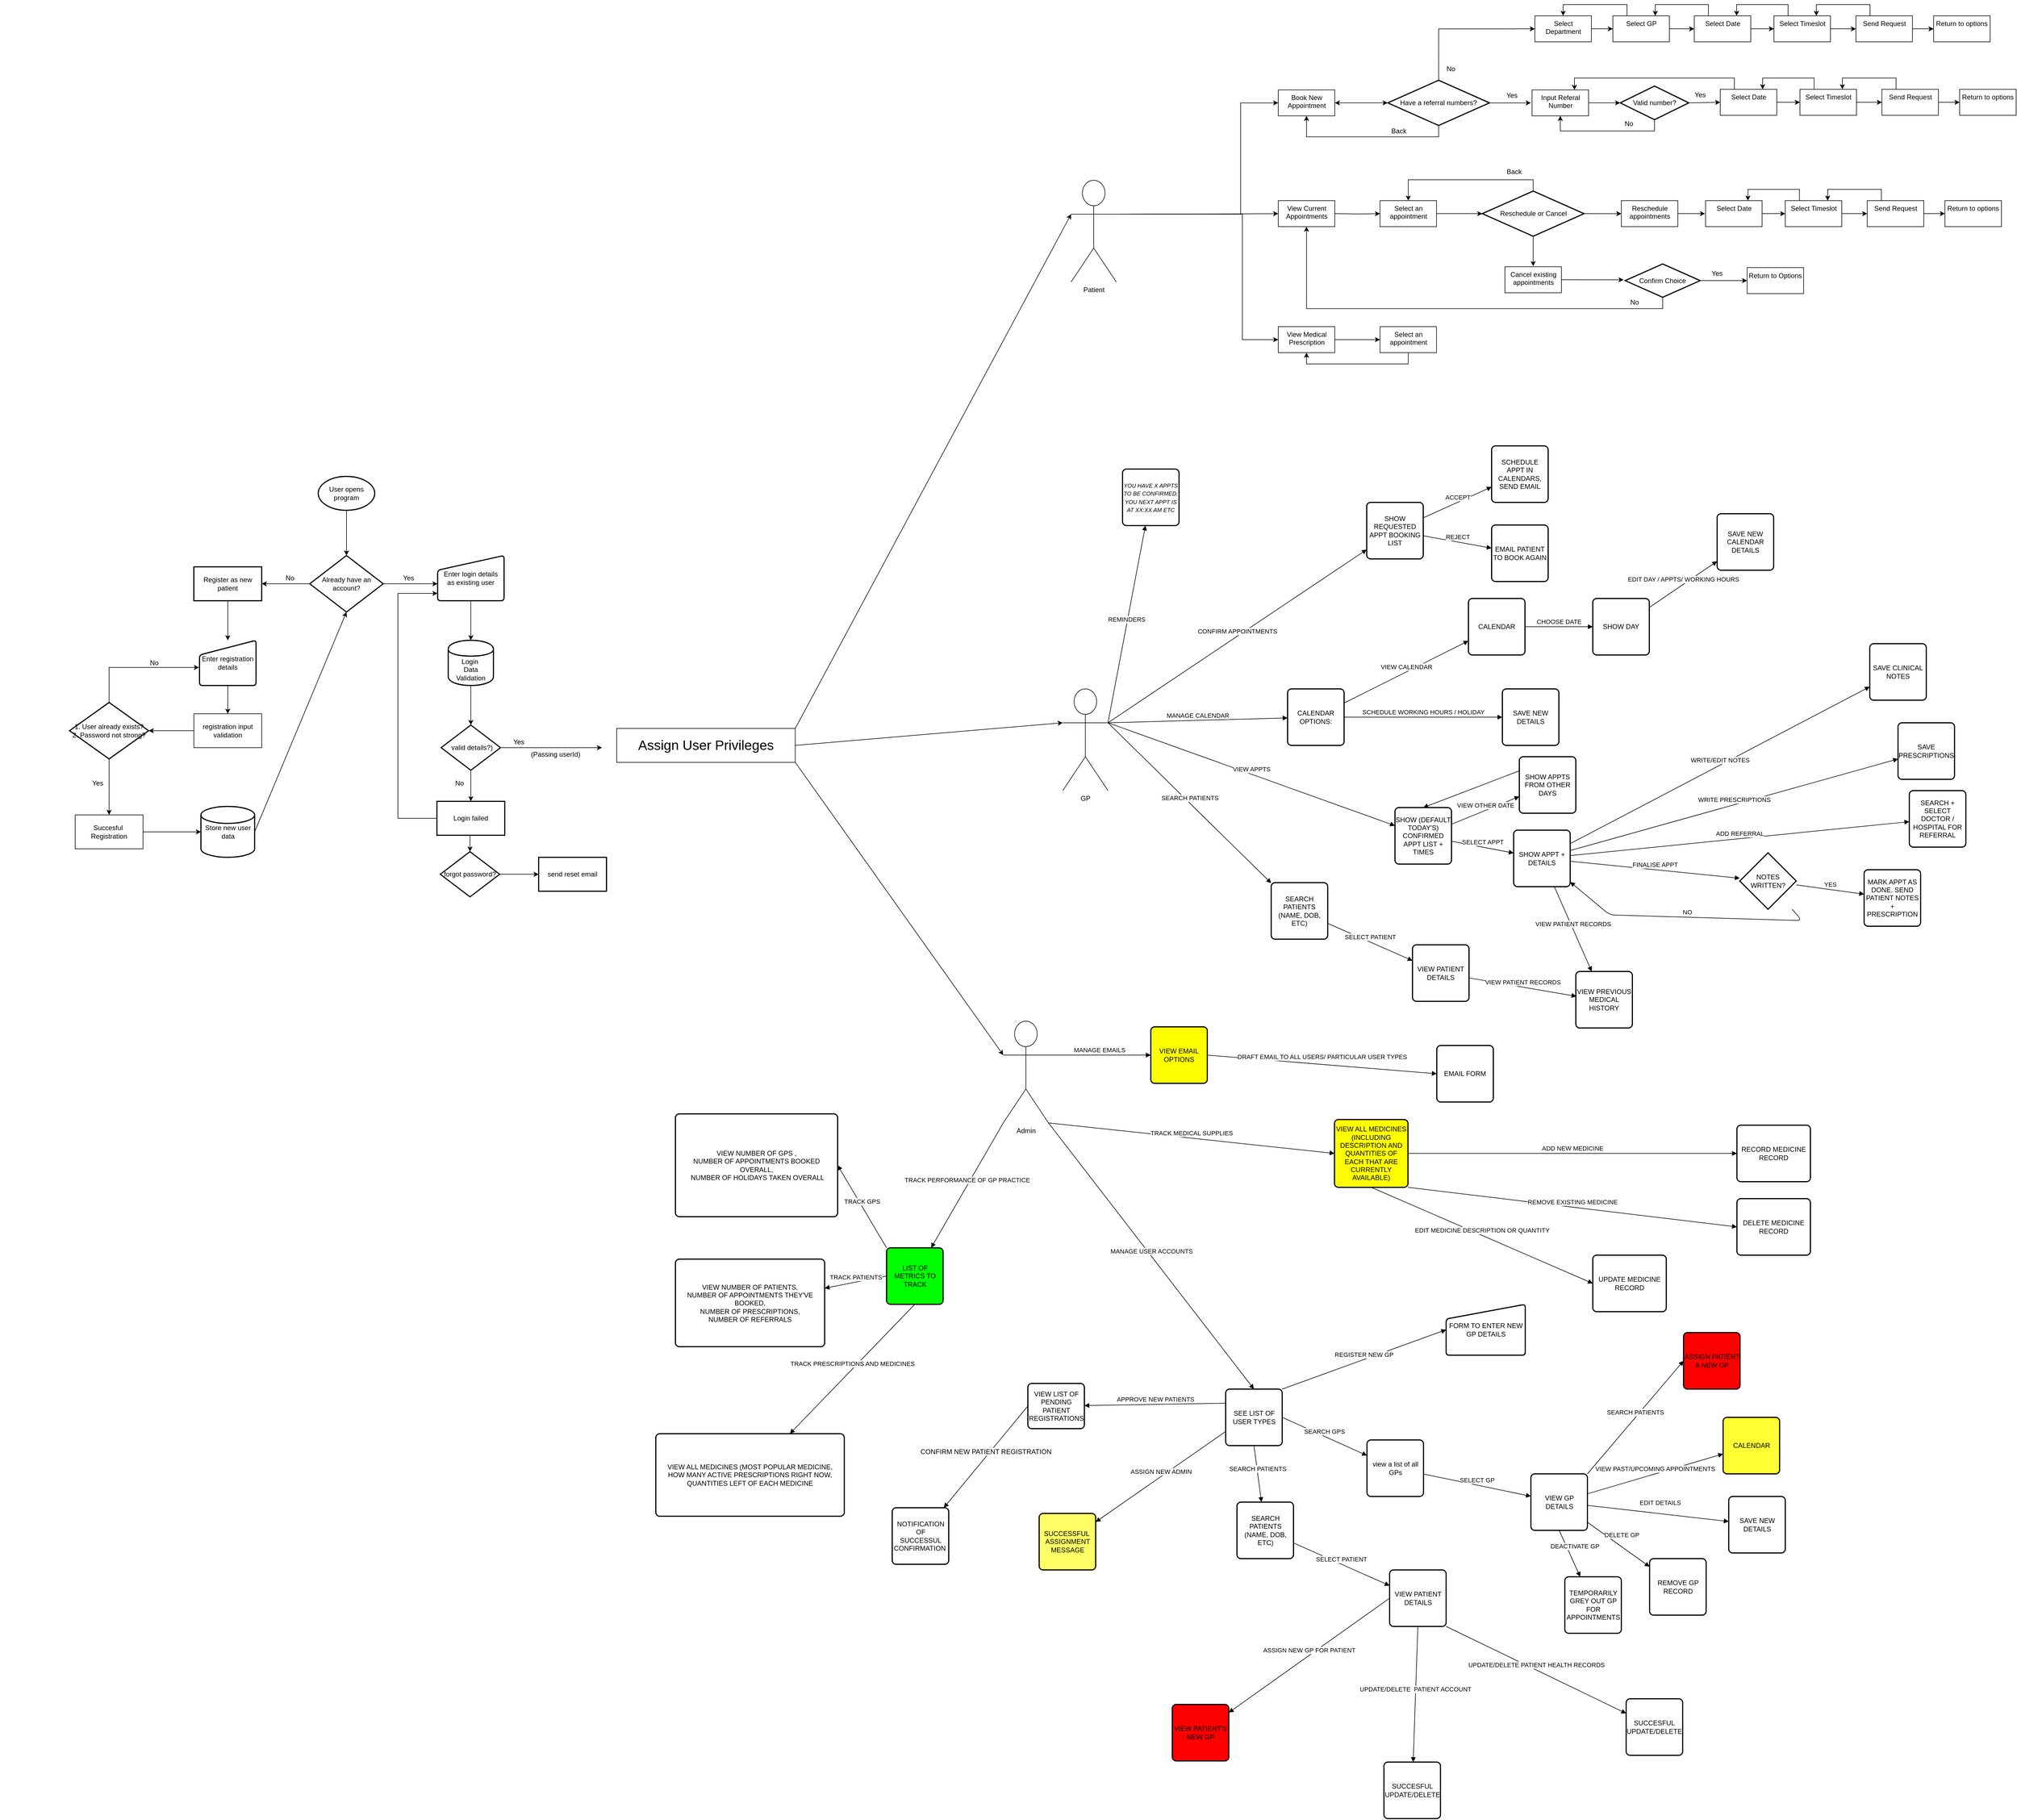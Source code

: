 <mxfile version="13.10.0" type="embed">
    <diagram id="C5RBs43oDa-KdzZeNtuy" name="Page-1">
        <mxGraphModel dx="3489" dy="-320" grid="0" gridSize="10" guides="1" tooltips="1" connect="1" arrows="1" fold="1" page="1" pageScale="1" pageWidth="1169" pageHeight="827" math="0" shadow="0">
            <root>
                <mxCell id="WIyWlLk6GJQsqaUBKTNV-0"/>
                <mxCell id="WIyWlLk6GJQsqaUBKTNV-1" style="" parent="WIyWlLk6GJQsqaUBKTNV-0"/>
                <mxCell id="ha2oRqozHU_V52BWfn8i-13" value="" style="edgeStyle=orthogonalEdgeStyle;rounded=0;orthogonalLoop=1;jettySize=auto;html=1;" parent="WIyWlLk6GJQsqaUBKTNV-1" source="ha2oRqozHU_V52BWfn8i-0" target="ha2oRqozHU_V52BWfn8i-11" edge="1">
                    <mxGeometry relative="1" as="geometry"/>
                </mxCell>
                <mxCell id="ha2oRqozHU_V52BWfn8i-0" value="User opens program" style="strokeWidth=2;html=1;shape=mxgraph.flowchart.start_1;whiteSpace=wrap;" parent="WIyWlLk6GJQsqaUBKTNV-1" vertex="1">
                    <mxGeometry x="-693" y="1708" width="100" height="60" as="geometry"/>
                </mxCell>
                <mxCell id="ha2oRqozHU_V52BWfn8i-20" value="" style="edgeStyle=orthogonalEdgeStyle;rounded=0;orthogonalLoop=1;jettySize=auto;html=1;" parent="WIyWlLk6GJQsqaUBKTNV-1" source="ha2oRqozHU_V52BWfn8i-11" target="ha2oRqozHU_V52BWfn8i-19" edge="1">
                    <mxGeometry relative="1" as="geometry"/>
                </mxCell>
                <mxCell id="ha2oRqozHU_V52BWfn8i-22" value="" style="edgeStyle=orthogonalEdgeStyle;rounded=0;orthogonalLoop=1;jettySize=auto;html=1;entryX=-0.002;entryY=0.625;entryDx=0;entryDy=0;entryPerimeter=0;" parent="WIyWlLk6GJQsqaUBKTNV-1" source="ha2oRqozHU_V52BWfn8i-11" target="ha2oRqozHU_V52BWfn8i-66" edge="1">
                    <mxGeometry relative="1" as="geometry">
                        <mxPoint x="-493" y="1898" as="targetPoint"/>
                    </mxGeometry>
                </mxCell>
                <mxCell id="ha2oRqozHU_V52BWfn8i-11" value="Already have an account?" style="strokeWidth=2;html=1;shape=mxgraph.flowchart.decision;whiteSpace=wrap;" parent="WIyWlLk6GJQsqaUBKTNV-1" vertex="1">
                    <mxGeometry x="-708" y="1848" width="130" height="100" as="geometry"/>
                </mxCell>
                <mxCell id="ha2oRqozHU_V52BWfn8i-24" value="" style="edgeStyle=orthogonalEdgeStyle;rounded=0;orthogonalLoop=1;jettySize=auto;html=1;entryX=0.5;entryY=0;entryDx=0;entryDy=0;" parent="WIyWlLk6GJQsqaUBKTNV-1" source="ha2oRqozHU_V52BWfn8i-19" target="ha2oRqozHU_V52BWfn8i-25" edge="1">
                    <mxGeometry relative="1" as="geometry">
                        <mxPoint x="-853" y="1998" as="targetPoint"/>
                    </mxGeometry>
                </mxCell>
                <mxCell id="ha2oRqozHU_V52BWfn8i-19" value="Register as new patient" style="whiteSpace=wrap;html=1;strokeWidth=2;" parent="WIyWlLk6GJQsqaUBKTNV-1" vertex="1">
                    <mxGeometry x="-913" y="1868" width="120" height="60" as="geometry"/>
                </mxCell>
                <mxCell id="ha2oRqozHU_V52BWfn8i-33" value="" style="edgeStyle=orthogonalEdgeStyle;rounded=0;orthogonalLoop=1;jettySize=auto;html=1;exitX=0.5;exitY=1;exitDx=0;exitDy=0;entryX=0.5;entryY=0;entryDx=0;entryDy=0;" parent="WIyWlLk6GJQsqaUBKTNV-1" source="ha2oRqozHU_V52BWfn8i-66" target="ha2oRqozHU_V52BWfn8i-75" edge="1">
                    <mxGeometry relative="1" as="geometry">
                        <mxPoint x="-423" y="1928" as="sourcePoint"/>
                        <mxPoint x="-423" y="1998" as="targetPoint"/>
                    </mxGeometry>
                </mxCell>
                <mxCell id="ha2oRqozHU_V52BWfn8i-27" value="" style="edgeStyle=orthogonalEdgeStyle;rounded=0;orthogonalLoop=1;jettySize=auto;html=1;entryX=0.5;entryY=0;entryDx=0;entryDy=0;" parent="WIyWlLk6GJQsqaUBKTNV-1" source="pnRQrC9CDRDMa9Q650ak-199" target="ha2oRqozHU_V52BWfn8i-56" edge="1">
                    <mxGeometry relative="1" as="geometry">
                        <mxPoint x="-853" y="2168" as="targetPoint"/>
                    </mxGeometry>
                </mxCell>
                <mxCell id="ha2oRqozHU_V52BWfn8i-25" value="Enter registration details" style="html=1;strokeWidth=2;shape=manualInput;whiteSpace=wrap;rounded=1;size=26;arcSize=11;" parent="WIyWlLk6GJQsqaUBKTNV-1" vertex="1">
                    <mxGeometry x="-903" y="1998" width="100" height="80" as="geometry"/>
                </mxCell>
                <mxCell id="ha2oRqozHU_V52BWfn8i-64" value="" style="edgeStyle=orthogonalEdgeStyle;rounded=0;orthogonalLoop=1;jettySize=auto;html=1;endArrow=classic;endFill=1;exitX=0.5;exitY=1;exitDx=0;exitDy=0;entryX=0.5;entryY=0;entryDx=0;entryDy=0;" parent="WIyWlLk6GJQsqaUBKTNV-1" source="ha2oRqozHU_V52BWfn8i-75" target="ha2oRqozHU_V52BWfn8i-74" edge="1">
                    <mxGeometry relative="1" as="geometry">
                        <mxPoint x="-423" y="2078" as="sourcePoint"/>
                        <mxPoint x="-423" y="2148" as="targetPoint"/>
                    </mxGeometry>
                </mxCell>
                <mxCell id="ha2oRqozHU_V52BWfn8i-36" value="Login failed" style="whiteSpace=wrap;html=1;strokeWidth=2;" parent="WIyWlLk6GJQsqaUBKTNV-1" vertex="1">
                    <mxGeometry x="-483" y="2283" width="120" height="60" as="geometry"/>
                </mxCell>
                <mxCell id="ha2oRqozHU_V52BWfn8i-55" value="Store new user data" style="strokeWidth=2;html=1;shape=mxgraph.flowchart.database;whiteSpace=wrap;" parent="WIyWlLk6GJQsqaUBKTNV-1" vertex="1">
                    <mxGeometry x="-900.5" y="2292" width="95" height="90" as="geometry"/>
                </mxCell>
                <mxCell id="ha2oRqozHU_V52BWfn8i-57" value="" style="edgeStyle=orthogonalEdgeStyle;rounded=0;orthogonalLoop=1;jettySize=auto;html=1;endArrow=classic;endFill=1;" parent="WIyWlLk6GJQsqaUBKTNV-1" source="ha2oRqozHU_V52BWfn8i-56" target="ha2oRqozHU_V52BWfn8i-55" edge="1">
                    <mxGeometry relative="1" as="geometry"/>
                </mxCell>
                <mxCell id="ha2oRqozHU_V52BWfn8i-56" value="&lt;span&gt;Succesful&amp;nbsp;&lt;/span&gt;&lt;br&gt;&lt;span&gt;Registration&lt;/span&gt;" style="rounded=0;whiteSpace=wrap;html=1;" parent="WIyWlLk6GJQsqaUBKTNV-1" vertex="1">
                    <mxGeometry x="-1123" y="2307" width="120" height="60" as="geometry"/>
                </mxCell>
                <mxCell id="ha2oRqozHU_V52BWfn8i-66" value="Enter login details&lt;br&gt;as existing user" style="html=1;strokeWidth=2;shape=manualInput;whiteSpace=wrap;rounded=1;size=26;arcSize=11;" parent="WIyWlLk6GJQsqaUBKTNV-1" vertex="1">
                    <mxGeometry x="-481.75" y="1848" width="117.5" height="80" as="geometry"/>
                </mxCell>
                <mxCell id="ha2oRqozHU_V52BWfn8i-68" value="Yes" style="text;html=1;strokeColor=none;fillColor=none;align=center;verticalAlign=middle;whiteSpace=wrap;rounded=0;" parent="WIyWlLk6GJQsqaUBKTNV-1" vertex="1">
                    <mxGeometry x="-553" y="1878" width="40" height="20" as="geometry"/>
                </mxCell>
                <mxCell id="ha2oRqozHU_V52BWfn8i-76" value="" style="edgeStyle=orthogonalEdgeStyle;rounded=0;orthogonalLoop=1;jettySize=auto;html=1;endArrow=classic;endFill=1;" parent="WIyWlLk6GJQsqaUBKTNV-1" source="ha2oRqozHU_V52BWfn8i-74" target="ha2oRqozHU_V52BWfn8i-36" edge="1">
                    <mxGeometry relative="1" as="geometry"/>
                </mxCell>
                <mxCell id="ha2oRqozHU_V52BWfn8i-74" value="&amp;nbsp;valid details?)" style="rhombus;whiteSpace=wrap;html=1;strokeWidth=2;" parent="WIyWlLk6GJQsqaUBKTNV-1" vertex="1">
                    <mxGeometry x="-475.5" y="2148" width="105" height="80" as="geometry"/>
                </mxCell>
                <mxCell id="ha2oRqozHU_V52BWfn8i-75" value="Login&amp;nbsp;&lt;br&gt;Data&lt;br&gt;Validation" style="shape=cylinder;whiteSpace=wrap;html=1;boundedLbl=1;backgroundOutline=1;strokeWidth=2;" parent="WIyWlLk6GJQsqaUBKTNV-1" vertex="1">
                    <mxGeometry x="-463" y="1998" width="80" height="80" as="geometry"/>
                </mxCell>
                <mxCell id="ha2oRqozHU_V52BWfn8i-77" value="" style="endArrow=classic;html=1;exitX=1;exitY=0.5;exitDx=0;exitDy=0;entryX=0;entryY=0.5;entryDx=0;entryDy=0;" parent="WIyWlLk6GJQsqaUBKTNV-1" source="ha2oRqozHU_V52BWfn8i-74" edge="1">
                    <mxGeometry width="50" height="50" relative="1" as="geometry">
                        <mxPoint x="-466" y="2325" as="sourcePoint"/>
                        <mxPoint x="-191" y="2188" as="targetPoint"/>
                    </mxGeometry>
                </mxCell>
                <mxCell id="ha2oRqozHU_V52BWfn8i-79" value="No" style="text;html=1;strokeColor=none;fillColor=none;align=center;verticalAlign=middle;whiteSpace=wrap;rounded=0;" parent="WIyWlLk6GJQsqaUBKTNV-1" vertex="1">
                    <mxGeometry x="-463" y="2241" width="40" height="20" as="geometry"/>
                </mxCell>
                <mxCell id="ha2oRqozHU_V52BWfn8i-81" value="No" style="text;html=1;strokeColor=none;fillColor=none;align=center;verticalAlign=middle;whiteSpace=wrap;rounded=0;" parent="WIyWlLk6GJQsqaUBKTNV-1" vertex="1">
                    <mxGeometry x="-763" y="1878" width="40" height="20" as="geometry"/>
                </mxCell>
                <mxCell id="pnRQrC9CDRDMa9Q650ak-1" value="&lt;font style=&quot;font-size: 24px&quot;&gt;Assign User Privileges&lt;/font&gt;" style="rounded=0;whiteSpace=wrap;html=1;" parent="WIyWlLk6GJQsqaUBKTNV-1" vertex="1">
                    <mxGeometry x="-165" y="2154" width="316" height="60" as="geometry"/>
                </mxCell>
                <mxCell id="pnRQrC9CDRDMa9Q650ak-6" value="Patient" style="shape=umlActor;verticalLabelPosition=bottom;verticalAlign=top;html=1;outlineConnect=0;" parent="WIyWlLk6GJQsqaUBKTNV-1" vertex="1">
                    <mxGeometry x="639" y="1184" width="80" height="180" as="geometry"/>
                </mxCell>
                <mxCell id="pnRQrC9CDRDMa9Q650ak-58" value="registration input validation" style="rounded=0;whiteSpace=wrap;html=1;" parent="WIyWlLk6GJQsqaUBKTNV-1" vertex="1">
                    <mxGeometry x="-913" y="2128" width="120" height="60" as="geometry"/>
                </mxCell>
                <mxCell id="pnRQrC9CDRDMa9Q650ak-59" value="" style="edgeStyle=orthogonalEdgeStyle;rounded=0;orthogonalLoop=1;jettySize=auto;html=1;entryX=0.5;entryY=0;entryDx=0;entryDy=0;" parent="WIyWlLk6GJQsqaUBKTNV-1" source="ha2oRqozHU_V52BWfn8i-25" target="pnRQrC9CDRDMa9Q650ak-58" edge="1">
                    <mxGeometry relative="1" as="geometry">
                        <mxPoint x="-853" y="2233" as="targetPoint"/>
                        <mxPoint x="-853" y="2078" as="sourcePoint"/>
                    </mxGeometry>
                </mxCell>
                <mxCell id="pnRQrC9CDRDMa9Q650ak-203" value="" style="edgeStyle=orthogonalEdgeStyle;rounded=0;orthogonalLoop=1;jettySize=auto;html=1;endArrow=classic;endFill=1;entryX=-0.01;entryY=0.6;entryDx=0;entryDy=0;entryPerimeter=0;" parent="WIyWlLk6GJQsqaUBKTNV-1" source="pnRQrC9CDRDMa9Q650ak-199" target="ha2oRqozHU_V52BWfn8i-25" edge="1">
                    <mxGeometry relative="1" as="geometry">
                        <mxPoint x="-1063" y="1928" as="targetPoint"/>
                        <Array as="points">
                            <mxPoint x="-1063" y="2046"/>
                        </Array>
                    </mxGeometry>
                </mxCell>
                <mxCell id="pnRQrC9CDRDMa9Q650ak-199" value="1. User already exists?&lt;br&gt;2. Password not strong?" style="strokeWidth=2;html=1;shape=mxgraph.flowchart.decision;whiteSpace=wrap;" parent="WIyWlLk6GJQsqaUBKTNV-1" vertex="1">
                    <mxGeometry x="-1133" y="2108" width="140" height="100" as="geometry"/>
                </mxCell>
                <mxCell id="pnRQrC9CDRDMa9Q650ak-200" value="" style="edgeStyle=orthogonalEdgeStyle;rounded=0;orthogonalLoop=1;jettySize=auto;html=1;entryX=1;entryY=0.5;entryDx=0;entryDy=0;entryPerimeter=0;" parent="WIyWlLk6GJQsqaUBKTNV-1" source="pnRQrC9CDRDMa9Q650ak-58" target="pnRQrC9CDRDMa9Q650ak-199" edge="1">
                    <mxGeometry relative="1" as="geometry">
                        <mxPoint x="-1223" y="2288" as="targetPoint"/>
                        <mxPoint x="-913" y="2158" as="sourcePoint"/>
                    </mxGeometry>
                </mxCell>
                <mxCell id="pnRQrC9CDRDMa9Q650ak-201" value="Yes" style="text;html=1;strokeColor=none;fillColor=none;align=center;verticalAlign=middle;whiteSpace=wrap;rounded=0;" parent="WIyWlLk6GJQsqaUBKTNV-1" vertex="1">
                    <mxGeometry x="-1103" y="2241" width="40" height="20" as="geometry"/>
                </mxCell>
                <mxCell id="pnRQrC9CDRDMa9Q650ak-204" value="No" style="text;html=1;strokeColor=none;fillColor=none;align=center;verticalAlign=middle;whiteSpace=wrap;rounded=0;" parent="WIyWlLk6GJQsqaUBKTNV-1" vertex="1">
                    <mxGeometry x="-1003" y="2028" width="40" height="20" as="geometry"/>
                </mxCell>
                <mxCell id="pnRQrC9CDRDMa9Q650ak-241" value="" style="edgeStyle=orthogonalEdgeStyle;rounded=0;orthogonalLoop=1;jettySize=auto;html=1;endArrow=classic;endFill=1;" parent="WIyWlLk6GJQsqaUBKTNV-1" source="pnRQrC9CDRDMa9Q650ak-240" edge="1">
                    <mxGeometry relative="1" as="geometry">
                        <mxPoint x="1452.37" y="1047.06" as="targetPoint"/>
                    </mxGeometry>
                </mxCell>
                <mxCell id="29" value="" style="edgeStyle=orthogonalEdgeStyle;rounded=0;orthogonalLoop=1;jettySize=auto;html=1;strokeColor=#000000;fillColor=#FFFFFF;" parent="WIyWlLk6GJQsqaUBKTNV-1" source="pnRQrC9CDRDMa9Q650ak-240" target="15" edge="1">
                    <mxGeometry relative="1" as="geometry"/>
                </mxCell>
                <mxCell id="pnRQrC9CDRDMa9Q650ak-240" value="Have a referral numbers?" style="rhombus;whiteSpace=wrap;html=1;strokeWidth=2;" parent="WIyWlLk6GJQsqaUBKTNV-1" vertex="1">
                    <mxGeometry x="1199.25" y="1007.06" width="180" height="80" as="geometry"/>
                </mxCell>
                <mxCell id="pnRQrC9CDRDMa9Q650ak-242" value="Yes" style="text;html=1;strokeColor=none;fillColor=none;align=center;verticalAlign=middle;whiteSpace=wrap;rounded=0;" parent="WIyWlLk6GJQsqaUBKTNV-1" vertex="1">
                    <mxGeometry x="1399.25" y="1024.06" width="40" height="20" as="geometry"/>
                </mxCell>
                <mxCell id="pnRQrC9CDRDMa9Q650ak-245" value="No" style="text;html=1;strokeColor=none;fillColor=none;align=center;verticalAlign=middle;whiteSpace=wrap;rounded=0;" parent="WIyWlLk6GJQsqaUBKTNV-1" vertex="1">
                    <mxGeometry x="1291.25" y="977.06" width="40" height="20" as="geometry"/>
                </mxCell>
                <mxCell id="1" value="&lt;font style=&quot;font-size: 24px&quot;&gt;&lt;br&gt;&lt;/font&gt;" style="text;html=1;align=left;verticalAlign=middle;resizable=0;points=[];autosize=1;" parent="WIyWlLk6GJQsqaUBKTNV-1" vertex="1">
                    <mxGeometry x="-1256" y="1832" width="10" height="22" as="geometry"/>
                </mxCell>
                <mxCell id="3" value="" style="endArrow=classic;html=1;exitX=1;exitY=0.5;exitDx=0;exitDy=0;entryX=0.5;entryY=1;entryDx=0;entryDy=0;exitPerimeter=0;entryPerimeter=0;" parent="WIyWlLk6GJQsqaUBKTNV-1" source="ha2oRqozHU_V52BWfn8i-55" target="ha2oRqozHU_V52BWfn8i-11" edge="1">
                    <mxGeometry width="50" height="50" relative="1" as="geometry">
                        <mxPoint x="-413.0" y="2238" as="sourcePoint"/>
                        <mxPoint x="-503.0" y="2618" as="targetPoint"/>
                    </mxGeometry>
                </mxCell>
                <mxCell id="15" value="Book New Appointment" style="whiteSpace=wrap;html=1;verticalAlign=top;" parent="WIyWlLk6GJQsqaUBKTNV-1" vertex="1">
                    <mxGeometry x="1005.5" y="1024.06" width="100" height="46" as="geometry"/>
                </mxCell>
                <mxCell id="16" value="View Current Appointments" style="whiteSpace=wrap;html=1;verticalAlign=top;" parent="WIyWlLk6GJQsqaUBKTNV-1" vertex="1">
                    <mxGeometry x="1005.5" y="1220.06" width="100" height="46" as="geometry"/>
                </mxCell>
                <mxCell id="17" value="View Medical Prescription" style="whiteSpace=wrap;html=1;verticalAlign=top;" parent="WIyWlLk6GJQsqaUBKTNV-1" vertex="1">
                    <mxGeometry x="1005.5" y="1443" width="100" height="46" as="geometry"/>
                </mxCell>
                <mxCell id="18" value="" style="edgeStyle=orthogonalEdgeStyle;rounded=0;orthogonalLoop=1;jettySize=auto;html=1;endArrow=classic;endFill=1;exitX=1;exitY=0.5;exitDx=0;exitDy=0;entryX=0;entryY=0.5;entryDx=0;entryDy=0;" parent="WIyWlLk6GJQsqaUBKTNV-1" source="15" target="pnRQrC9CDRDMa9Q650ak-240" edge="1">
                    <mxGeometry relative="1" as="geometry">
                        <mxPoint x="1389.25" y="1057.06" as="sourcePoint"/>
                        <mxPoint x="1462.37" y="1057.06" as="targetPoint"/>
                    </mxGeometry>
                </mxCell>
                <mxCell id="22" value="Select Department" style="whiteSpace=wrap;html=1;verticalAlign=top;" parent="WIyWlLk6GJQsqaUBKTNV-1" vertex="1">
                    <mxGeometry x="1459.5" y="893.06" width="100" height="46" as="geometry"/>
                </mxCell>
                <mxCell id="23" value="Select GP" style="whiteSpace=wrap;html=1;verticalAlign=top;" parent="WIyWlLk6GJQsqaUBKTNV-1" vertex="1">
                    <mxGeometry x="1597.5" y="893.06" width="100" height="46" as="geometry"/>
                </mxCell>
                <mxCell id="24" value="Select Date" style="whiteSpace=wrap;html=1;verticalAlign=top;" parent="WIyWlLk6GJQsqaUBKTNV-1" vertex="1">
                    <mxGeometry x="1741.5" y="893.06" width="100" height="46" as="geometry"/>
                </mxCell>
                <mxCell id="25" value="Select Timeslot" style="whiteSpace=wrap;html=1;verticalAlign=top;" parent="WIyWlLk6GJQsqaUBKTNV-1" vertex="1">
                    <mxGeometry x="1882.5" y="893.06" width="100" height="46" as="geometry"/>
                </mxCell>
                <mxCell id="27" value="Send Request" style="whiteSpace=wrap;html=1;verticalAlign=top;" parent="WIyWlLk6GJQsqaUBKTNV-1" vertex="1">
                    <mxGeometry x="2027.5" y="893.06" width="100" height="46" as="geometry"/>
                </mxCell>
                <mxCell id="30" value="" style="endArrow=classic;html=1;entryX=0;entryY=0.5;entryDx=0;entryDy=0;exitX=1;exitY=0.5;exitDx=0;exitDy=0;" parent="WIyWlLk6GJQsqaUBKTNV-1" source="22" target="23" edge="1">
                    <mxGeometry width="50" height="50" relative="1" as="geometry">
                        <mxPoint x="982.5" y="984.06" as="sourcePoint"/>
                        <mxPoint x="1015.5" y="1057.06" as="targetPoint"/>
                    </mxGeometry>
                </mxCell>
                <mxCell id="31" value="" style="endArrow=classic;html=1;exitX=1;exitY=0.5;exitDx=0;exitDy=0;" parent="WIyWlLk6GJQsqaUBKTNV-1" source="23" target="24" edge="1">
                    <mxGeometry width="50" height="50" relative="1" as="geometry">
                        <mxPoint x="1569.5" y="926.06" as="sourcePoint"/>
                        <mxPoint x="1627.5" y="926.06" as="targetPoint"/>
                    </mxGeometry>
                </mxCell>
                <mxCell id="32" value="" style="endArrow=classic;html=1;entryX=0;entryY=0.5;entryDx=0;entryDy=0;exitX=1;exitY=0.5;exitDx=0;exitDy=0;" parent="WIyWlLk6GJQsqaUBKTNV-1" source="24" target="25" edge="1">
                    <mxGeometry width="50" height="50" relative="1" as="geometry">
                        <mxPoint x="1579.5" y="936.06" as="sourcePoint"/>
                        <mxPoint x="1637.5" y="936.06" as="targetPoint"/>
                    </mxGeometry>
                </mxCell>
                <mxCell id="33" value="" style="endArrow=classic;html=1;entryX=0;entryY=0.5;entryDx=0;entryDy=0;exitX=1;exitY=0.5;exitDx=0;exitDy=0;" parent="WIyWlLk6GJQsqaUBKTNV-1" source="25" target="27" edge="1">
                    <mxGeometry width="50" height="50" relative="1" as="geometry">
                        <mxPoint x="1589.5" y="946.06" as="sourcePoint"/>
                        <mxPoint x="1647.5" y="946.06" as="targetPoint"/>
                    </mxGeometry>
                </mxCell>
                <mxCell id="35" value="" style="edgeStyle=orthogonalEdgeStyle;rounded=0;orthogonalLoop=1;jettySize=auto;html=1;endArrow=classic;endFill=1;exitX=0.5;exitY=0;exitDx=0;exitDy=0;entryX=0;entryY=0.5;entryDx=0;entryDy=0;" parent="WIyWlLk6GJQsqaUBKTNV-1" source="pnRQrC9CDRDMa9Q650ak-240" target="22" edge="1">
                    <mxGeometry relative="1" as="geometry">
                        <mxPoint x="1115.5" y="1253.06" as="sourcePoint"/>
                        <mxPoint x="1137.559" y="1417.06" as="targetPoint"/>
                    </mxGeometry>
                </mxCell>
                <mxCell id="36" value="" style="edgeStyle=orthogonalEdgeStyle;rounded=0;orthogonalLoop=1;jettySize=auto;html=1;endArrow=classic;endFill=1;exitX=0.25;exitY=0;exitDx=0;exitDy=0;entryX=0.5;entryY=0;entryDx=0;entryDy=0;" parent="WIyWlLk6GJQsqaUBKTNV-1" source="23" target="22" edge="1">
                    <mxGeometry relative="1" as="geometry">
                        <mxPoint x="1299.25" y="1017.06" as="sourcePoint"/>
                        <mxPoint x="1469.5" y="926.06" as="targetPoint"/>
                    </mxGeometry>
                </mxCell>
                <mxCell id="37" value="" style="edgeStyle=orthogonalEdgeStyle;rounded=0;orthogonalLoop=1;jettySize=auto;html=1;endArrow=classic;endFill=1;exitX=0.25;exitY=0;exitDx=0;exitDy=0;entryX=0.75;entryY=0;entryDx=0;entryDy=0;" parent="WIyWlLk6GJQsqaUBKTNV-1" source="24" target="23" edge="1">
                    <mxGeometry relative="1" as="geometry">
                        <mxPoint x="1309.25" y="1027.06" as="sourcePoint"/>
                        <mxPoint x="1479.5" y="936.06" as="targetPoint"/>
                    </mxGeometry>
                </mxCell>
                <mxCell id="38" value="" style="edgeStyle=orthogonalEdgeStyle;rounded=0;orthogonalLoop=1;jettySize=auto;html=1;endArrow=classic;endFill=1;exitX=0.25;exitY=0;exitDx=0;exitDy=0;entryX=0.75;entryY=0;entryDx=0;entryDy=0;" parent="WIyWlLk6GJQsqaUBKTNV-1" source="25" target="24" edge="1">
                    <mxGeometry relative="1" as="geometry">
                        <mxPoint x="1776.5" y="903.06" as="sourcePoint"/>
                        <mxPoint x="1682.5" y="903.06" as="targetPoint"/>
                    </mxGeometry>
                </mxCell>
                <mxCell id="39" value="" style="edgeStyle=orthogonalEdgeStyle;rounded=0;orthogonalLoop=1;jettySize=auto;html=1;endArrow=classic;endFill=1;exitX=0.25;exitY=0;exitDx=0;exitDy=0;entryX=0.75;entryY=0;entryDx=0;entryDy=0;" parent="WIyWlLk6GJQsqaUBKTNV-1" source="27" target="25" edge="1">
                    <mxGeometry relative="1" as="geometry">
                        <mxPoint x="1917.5" y="903.06" as="sourcePoint"/>
                        <mxPoint x="1826.5" y="903.06" as="targetPoint"/>
                    </mxGeometry>
                </mxCell>
                <mxCell id="41" value="Return to options" style="whiteSpace=wrap;html=1;verticalAlign=top;" parent="WIyWlLk6GJQsqaUBKTNV-1" vertex="1">
                    <mxGeometry x="2165" y="893.06" width="100" height="46" as="geometry"/>
                </mxCell>
                <mxCell id="43" value="" style="endArrow=classic;html=1;entryX=0;entryY=0.5;entryDx=0;entryDy=0;exitX=1;exitY=0.5;exitDx=0;exitDy=0;" parent="WIyWlLk6GJQsqaUBKTNV-1" source="27" target="41" edge="1">
                    <mxGeometry width="50" height="50" relative="1" as="geometry">
                        <mxPoint x="1992.5" y="926.06" as="sourcePoint"/>
                        <mxPoint x="2037.5" y="926.06" as="targetPoint"/>
                    </mxGeometry>
                </mxCell>
                <mxCell id="45" value="Select Date" style="whiteSpace=wrap;html=1;verticalAlign=top;" parent="WIyWlLk6GJQsqaUBKTNV-1" vertex="1">
                    <mxGeometry x="1787.5" y="1023.06" width="100" height="46" as="geometry"/>
                </mxCell>
                <mxCell id="46" value="Select Timeslot" style="whiteSpace=wrap;html=1;verticalAlign=top;" parent="WIyWlLk6GJQsqaUBKTNV-1" vertex="1">
                    <mxGeometry x="1928.5" y="1023.06" width="100" height="46" as="geometry"/>
                </mxCell>
                <mxCell id="47" value="Send Request" style="whiteSpace=wrap;html=1;verticalAlign=top;" parent="WIyWlLk6GJQsqaUBKTNV-1" vertex="1">
                    <mxGeometry x="2073.5" y="1023.06" width="100" height="46" as="geometry"/>
                </mxCell>
                <mxCell id="48" value="" style="endArrow=classic;html=1;entryX=0;entryY=0.5;entryDx=0;entryDy=0;exitX=1;exitY=0.5;exitDx=0;exitDy=0;" parent="WIyWlLk6GJQsqaUBKTNV-1" source="45" target="46" edge="1">
                    <mxGeometry width="50" height="50" relative="1" as="geometry">
                        <mxPoint x="1625.5" y="1066.06" as="sourcePoint"/>
                        <mxPoint x="1683.5" y="1066.06" as="targetPoint"/>
                    </mxGeometry>
                </mxCell>
                <mxCell id="49" value="" style="endArrow=classic;html=1;entryX=0;entryY=0.5;entryDx=0;entryDy=0;exitX=1;exitY=0.5;exitDx=0;exitDy=0;" parent="WIyWlLk6GJQsqaUBKTNV-1" source="46" target="47" edge="1">
                    <mxGeometry width="50" height="50" relative="1" as="geometry">
                        <mxPoint x="1635.5" y="1076.06" as="sourcePoint"/>
                        <mxPoint x="1693.5" y="1076.06" as="targetPoint"/>
                    </mxGeometry>
                </mxCell>
                <mxCell id="50" value="" style="edgeStyle=orthogonalEdgeStyle;rounded=0;orthogonalLoop=1;jettySize=auto;html=1;endArrow=classic;endFill=1;exitX=0.25;exitY=0;exitDx=0;exitDy=0;entryX=0.75;entryY=0;entryDx=0;entryDy=0;" parent="WIyWlLk6GJQsqaUBKTNV-1" source="46" target="45" edge="1">
                    <mxGeometry relative="1" as="geometry">
                        <mxPoint x="1822.5" y="1031.06" as="sourcePoint"/>
                        <mxPoint x="1728.5" y="1031.06" as="targetPoint"/>
                    </mxGeometry>
                </mxCell>
                <mxCell id="51" value="" style="edgeStyle=orthogonalEdgeStyle;rounded=0;orthogonalLoop=1;jettySize=auto;html=1;endArrow=classic;endFill=1;exitX=0.25;exitY=0;exitDx=0;exitDy=0;entryX=0.75;entryY=0;entryDx=0;entryDy=0;" parent="WIyWlLk6GJQsqaUBKTNV-1" source="47" target="46" edge="1">
                    <mxGeometry relative="1" as="geometry">
                        <mxPoint x="1963.5" y="1031.06" as="sourcePoint"/>
                        <mxPoint x="1872.5" y="1031.06" as="targetPoint"/>
                    </mxGeometry>
                </mxCell>
                <mxCell id="52" value="Return to options" style="whiteSpace=wrap;html=1;verticalAlign=top;" parent="WIyWlLk6GJQsqaUBKTNV-1" vertex="1">
                    <mxGeometry x="2211" y="1023.06" width="100" height="46" as="geometry"/>
                </mxCell>
                <mxCell id="53" value="" style="endArrow=classic;html=1;entryX=0;entryY=0.5;entryDx=0;entryDy=0;exitX=1;exitY=0.5;exitDx=0;exitDy=0;" parent="WIyWlLk6GJQsqaUBKTNV-1" source="47" target="52" edge="1">
                    <mxGeometry width="50" height="50" relative="1" as="geometry">
                        <mxPoint x="2038.5" y="1056.06" as="sourcePoint"/>
                        <mxPoint x="2083.5" y="1056.06" as="targetPoint"/>
                    </mxGeometry>
                </mxCell>
                <mxCell id="55" value="Input Referal Number" style="whiteSpace=wrap;html=1;verticalAlign=top;" parent="WIyWlLk6GJQsqaUBKTNV-1" vertex="1">
                    <mxGeometry x="1454.5" y="1024.06" width="100" height="46" as="geometry"/>
                </mxCell>
                <mxCell id="56" value="" style="endArrow=classic;html=1;entryX=0;entryY=0.5;entryDx=0;entryDy=0;exitX=1;exitY=0.5;exitDx=0;exitDy=0;" parent="WIyWlLk6GJQsqaUBKTNV-1" source="55" target="58" edge="1">
                    <mxGeometry width="50" height="50" relative="1" as="geometry">
                        <mxPoint x="1707.5" y="1054.06" as="sourcePoint"/>
                        <mxPoint x="1748.5" y="1054.06" as="targetPoint"/>
                    </mxGeometry>
                </mxCell>
                <mxCell id="57" value="" style="edgeStyle=orthogonalEdgeStyle;rounded=0;orthogonalLoop=1;jettySize=auto;html=1;endArrow=classic;endFill=1;exitX=0.25;exitY=0;exitDx=0;exitDy=0;entryX=0.75;entryY=0;entryDx=0;entryDy=0;" parent="WIyWlLk6GJQsqaUBKTNV-1" source="45" target="55" edge="1">
                    <mxGeometry relative="1" as="geometry">
                        <mxPoint x="1632.5" y="903.06" as="sourcePoint"/>
                        <mxPoint x="1519.5" y="903.06" as="targetPoint"/>
                    </mxGeometry>
                </mxCell>
                <mxCell id="58" value="Valid number?" style="rhombus;whiteSpace=wrap;html=1;strokeWidth=2;" parent="WIyWlLk6GJQsqaUBKTNV-1" vertex="1">
                    <mxGeometry x="1610.5" y="1017.31" width="121.38" height="59.5" as="geometry"/>
                </mxCell>
                <mxCell id="59" value="" style="edgeStyle=orthogonalEdgeStyle;rounded=0;orthogonalLoop=1;jettySize=auto;html=1;endArrow=classic;endFill=1;exitX=0.5;exitY=1;exitDx=0;exitDy=0;entryX=0.5;entryY=1;entryDx=0;entryDy=0;" parent="WIyWlLk6GJQsqaUBKTNV-1" source="pnRQrC9CDRDMa9Q650ak-240" target="15" edge="1">
                    <mxGeometry relative="1" as="geometry">
                        <mxPoint x="1299.25" y="1017.06" as="sourcePoint"/>
                        <mxPoint x="1469.5" y="926.06" as="targetPoint"/>
                    </mxGeometry>
                </mxCell>
                <mxCell id="60" value="Back" style="text;html=1;strokeColor=none;fillColor=none;align=center;verticalAlign=middle;whiteSpace=wrap;rounded=0;" parent="WIyWlLk6GJQsqaUBKTNV-1" vertex="1">
                    <mxGeometry x="1199.25" y="1087.06" width="40" height="20" as="geometry"/>
                </mxCell>
                <mxCell id="61" value="" style="endArrow=classic;html=1;entryX=0;entryY=0.5;entryDx=0;entryDy=0;exitX=1;exitY=0.5;exitDx=0;exitDy=0;" parent="WIyWlLk6GJQsqaUBKTNV-1" source="58" target="45" edge="1">
                    <mxGeometry width="50" height="50" relative="1" as="geometry">
                        <mxPoint x="1564.5" y="1057.06" as="sourcePoint"/>
                        <mxPoint x="1594.5" y="1057.06" as="targetPoint"/>
                    </mxGeometry>
                </mxCell>
                <mxCell id="64" value="" style="edgeStyle=orthogonalEdgeStyle;rounded=0;orthogonalLoop=1;jettySize=auto;html=1;endArrow=classic;endFill=1;exitX=0.5;exitY=1;exitDx=0;exitDy=0;entryX=0.5;entryY=1;entryDx=0;entryDy=0;" parent="WIyWlLk6GJQsqaUBKTNV-1" source="58" target="55" edge="1">
                    <mxGeometry relative="1" as="geometry">
                        <mxPoint x="1632.5" y="903.06" as="sourcePoint"/>
                        <mxPoint x="1519.5" y="903.06" as="targetPoint"/>
                    </mxGeometry>
                </mxCell>
                <mxCell id="65" value="Yes" style="text;html=1;strokeColor=none;fillColor=none;align=center;verticalAlign=middle;whiteSpace=wrap;rounded=0;" parent="WIyWlLk6GJQsqaUBKTNV-1" vertex="1">
                    <mxGeometry x="1731.88" y="1023.06" width="40" height="20" as="geometry"/>
                </mxCell>
                <mxCell id="66" value="No" style="text;html=1;strokeColor=none;fillColor=none;align=center;verticalAlign=middle;whiteSpace=wrap;rounded=0;" parent="WIyWlLk6GJQsqaUBKTNV-1" vertex="1">
                    <mxGeometry x="1605.62" y="1074.06" width="40" height="20" as="geometry"/>
                </mxCell>
                <mxCell id="67" value="Reschedule or Cancel" style="rhombus;whiteSpace=wrap;html=1;strokeWidth=2;" parent="WIyWlLk6GJQsqaUBKTNV-1" vertex="1">
                    <mxGeometry x="1366.5" y="1203.06" width="180" height="80" as="geometry"/>
                </mxCell>
                <mxCell id="68" value="" style="edgeStyle=orthogonalEdgeStyle;rounded=0;orthogonalLoop=1;jettySize=auto;html=1;endArrow=classic;endFill=1;exitX=1;exitY=0.5;exitDx=0;exitDy=0;entryX=0;entryY=0.5;entryDx=0;entryDy=0;" parent="WIyWlLk6GJQsqaUBKTNV-1" source="69" target="67" edge="1">
                    <mxGeometry relative="1" as="geometry">
                        <mxPoint x="1105.5" y="1243.06" as="sourcePoint"/>
                        <mxPoint x="1462.37" y="1253.06" as="targetPoint"/>
                    </mxGeometry>
                </mxCell>
                <mxCell id="69" value="Select an appointment" style="whiteSpace=wrap;html=1;verticalAlign=top;" parent="WIyWlLk6GJQsqaUBKTNV-1" vertex="1">
                    <mxGeometry x="1185.5" y="1220.06" width="100" height="46" as="geometry"/>
                </mxCell>
                <mxCell id="70" value="" style="edgeStyle=orthogonalEdgeStyle;rounded=0;orthogonalLoop=1;jettySize=auto;html=1;endArrow=classic;endFill=1;exitX=1;exitY=0.5;exitDx=0;exitDy=0;entryX=0;entryY=0.5;entryDx=0;entryDy=0;" parent="WIyWlLk6GJQsqaUBKTNV-1" target="69" edge="1">
                    <mxGeometry relative="1" as="geometry">
                        <mxPoint x="1105.5" y="1243.06" as="sourcePoint"/>
                        <mxPoint x="1366.5" y="1243.06" as="targetPoint"/>
                    </mxGeometry>
                </mxCell>
                <mxCell id="72" value="" style="edgeStyle=orthogonalEdgeStyle;rounded=0;orthogonalLoop=1;jettySize=auto;html=1;endArrow=classic;endFill=1;exitX=0.5;exitY=0;exitDx=0;exitDy=0;entryX=0.5;entryY=0;entryDx=0;entryDy=0;" parent="WIyWlLk6GJQsqaUBKTNV-1" source="67" target="69" edge="1">
                    <mxGeometry relative="1" as="geometry">
                        <mxPoint x="1299.25" y="1017.06" as="sourcePoint"/>
                        <mxPoint x="1469.5" y="926.06" as="targetPoint"/>
                    </mxGeometry>
                </mxCell>
                <mxCell id="73" value="Back" style="text;html=1;strokeColor=none;fillColor=none;align=center;verticalAlign=middle;whiteSpace=wrap;rounded=0;" parent="WIyWlLk6GJQsqaUBKTNV-1" vertex="1">
                    <mxGeometry x="1402.5" y="1159.06" width="40" height="20" as="geometry"/>
                </mxCell>
                <mxCell id="74" value="" style="edgeStyle=orthogonalEdgeStyle;rounded=0;orthogonalLoop=1;jettySize=auto;html=1;endArrow=classic;endFill=1;exitX=0.5;exitY=1;exitDx=0;exitDy=0;entryX=0.5;entryY=0;entryDx=0;entryDy=0;" parent="WIyWlLk6GJQsqaUBKTNV-1" source="67" edge="1">
                    <mxGeometry relative="1" as="geometry">
                        <mxPoint x="1295.5" y="1253.06" as="sourcePoint"/>
                        <mxPoint x="1456.5" y="1336.06" as="targetPoint"/>
                    </mxGeometry>
                </mxCell>
                <mxCell id="75" value="" style="edgeStyle=orthogonalEdgeStyle;rounded=0;orthogonalLoop=1;jettySize=auto;html=1;endArrow=classic;endFill=1;exitX=1;exitY=0.5;exitDx=0;exitDy=0;entryX=0;entryY=0.5;entryDx=0;entryDy=0;" parent="WIyWlLk6GJQsqaUBKTNV-1" source="67" edge="1">
                    <mxGeometry relative="1" as="geometry">
                        <mxPoint x="1466.5" y="1293.06" as="sourcePoint"/>
                        <mxPoint x="1612.5" y="1243.06" as="targetPoint"/>
                    </mxGeometry>
                </mxCell>
                <mxCell id="76" value="" style="edgeStyle=orthogonalEdgeStyle;rounded=0;orthogonalLoop=1;jettySize=auto;html=1;endArrow=classic;endFill=1;entryX=0;entryY=0.5;entryDx=0;entryDy=0;exitX=1;exitY=0.333;exitDx=0;exitDy=0;exitPerimeter=0;" parent="WIyWlLk6GJQsqaUBKTNV-1" source="pnRQrC9CDRDMa9Q650ak-6" target="15" edge="1">
                    <mxGeometry relative="1" as="geometry">
                        <mxPoint x="972.5" y="966.06" as="sourcePoint"/>
                        <mxPoint x="1245.5" y="1230.06" as="targetPoint"/>
                        <Array as="points">
                            <mxPoint x="939" y="1244"/>
                            <mxPoint x="939" y="1047"/>
                        </Array>
                    </mxGeometry>
                </mxCell>
                <mxCell id="77" value="Reschedule appointments" style="whiteSpace=wrap;html=1;verticalAlign=top;" parent="WIyWlLk6GJQsqaUBKTNV-1" vertex="1">
                    <mxGeometry x="1612.5" y="1220.06" width="100" height="46" as="geometry"/>
                </mxCell>
                <mxCell id="78" value="Cancel existing appointments" style="whiteSpace=wrap;html=1;verticalAlign=top;" parent="WIyWlLk6GJQsqaUBKTNV-1" vertex="1">
                    <mxGeometry x="1406.5" y="1337.06" width="100" height="46" as="geometry"/>
                </mxCell>
                <mxCell id="80" value="" style="edgeStyle=orthogonalEdgeStyle;rounded=0;orthogonalLoop=1;jettySize=auto;html=1;endArrow=classic;endFill=1;exitX=1;exitY=0.5;exitDx=0;exitDy=0;" parent="WIyWlLk6GJQsqaUBKTNV-1" source="78" edge="1">
                    <mxGeometry relative="1" as="geometry">
                        <mxPoint x="1556.5" y="1253.06" as="sourcePoint"/>
                        <mxPoint x="1616.5" y="1360.06" as="targetPoint"/>
                    </mxGeometry>
                </mxCell>
                <mxCell id="81" value="Return to Options" style="whiteSpace=wrap;html=1;verticalAlign=top;" parent="WIyWlLk6GJQsqaUBKTNV-1" vertex="1">
                    <mxGeometry x="1835" y="1338.56" width="100" height="46" as="geometry"/>
                </mxCell>
                <mxCell id="82" value="" style="edgeStyle=orthogonalEdgeStyle;rounded=0;orthogonalLoop=1;jettySize=auto;html=1;endArrow=classic;endFill=1;exitX=1;exitY=0.5;exitDx=0;exitDy=0;entryX=0;entryY=0.5;entryDx=0;entryDy=0;" parent="WIyWlLk6GJQsqaUBKTNV-1" source="83" target="81" edge="1">
                    <mxGeometry relative="1" as="geometry">
                        <mxPoint x="1747.5" y="1357.56" as="sourcePoint"/>
                        <mxPoint x="1656.5" y="1367.56" as="targetPoint"/>
                    </mxGeometry>
                </mxCell>
                <mxCell id="83" value="Confirm Choice" style="rhombus;whiteSpace=wrap;html=1;strokeWidth=2;" parent="WIyWlLk6GJQsqaUBKTNV-1" vertex="1">
                    <mxGeometry x="1619.25" y="1332.06" width="132.75" height="59" as="geometry"/>
                </mxCell>
                <mxCell id="85" value="Yes" style="text;html=1;strokeColor=none;fillColor=none;align=center;verticalAlign=middle;whiteSpace=wrap;rounded=0;" parent="WIyWlLk6GJQsqaUBKTNV-1" vertex="1">
                    <mxGeometry x="1761.5" y="1338.56" width="40" height="20" as="geometry"/>
                </mxCell>
                <mxCell id="86" value="No" style="text;html=1;strokeColor=none;fillColor=none;align=center;verticalAlign=middle;whiteSpace=wrap;rounded=0;" parent="WIyWlLk6GJQsqaUBKTNV-1" vertex="1">
                    <mxGeometry x="1615.5" y="1390.06" width="40" height="20" as="geometry"/>
                </mxCell>
                <mxCell id="87" value="" style="edgeStyle=orthogonalEdgeStyle;rounded=0;orthogonalLoop=1;jettySize=auto;html=1;endArrow=classic;endFill=1;exitX=0.5;exitY=1;exitDx=0;exitDy=0;entryX=0.5;entryY=1;entryDx=0;entryDy=0;" parent="WIyWlLk6GJQsqaUBKTNV-1" source="83" target="16" edge="1">
                    <mxGeometry relative="1" as="geometry">
                        <mxPoint x="1681.19" y="1086.81" as="sourcePoint"/>
                        <mxPoint x="1514.5" y="1080.06" as="targetPoint"/>
                    </mxGeometry>
                </mxCell>
                <mxCell id="92" value="Select Date" style="whiteSpace=wrap;html=1;verticalAlign=top;" parent="WIyWlLk6GJQsqaUBKTNV-1" vertex="1">
                    <mxGeometry x="1761.5" y="1220.06" width="100" height="46" as="geometry"/>
                </mxCell>
                <mxCell id="93" value="Select Timeslot" style="whiteSpace=wrap;html=1;verticalAlign=top;" parent="WIyWlLk6GJQsqaUBKTNV-1" vertex="1">
                    <mxGeometry x="1902.5" y="1220.06" width="100" height="46" as="geometry"/>
                </mxCell>
                <mxCell id="94" value="Send Request" style="whiteSpace=wrap;html=1;verticalAlign=top;" parent="WIyWlLk6GJQsqaUBKTNV-1" vertex="1">
                    <mxGeometry x="2047.5" y="1220.06" width="100" height="46" as="geometry"/>
                </mxCell>
                <mxCell id="95" value="" style="endArrow=classic;html=1;entryX=0;entryY=0.5;entryDx=0;entryDy=0;exitX=1;exitY=0.5;exitDx=0;exitDy=0;" parent="WIyWlLk6GJQsqaUBKTNV-1" source="92" target="93" edge="1">
                    <mxGeometry width="50" height="50" relative="1" as="geometry">
                        <mxPoint x="1599.5" y="1263.06" as="sourcePoint"/>
                        <mxPoint x="1657.5" y="1263.06" as="targetPoint"/>
                    </mxGeometry>
                </mxCell>
                <mxCell id="96" value="" style="endArrow=classic;html=1;entryX=0;entryY=0.5;entryDx=0;entryDy=0;exitX=1;exitY=0.5;exitDx=0;exitDy=0;" parent="WIyWlLk6GJQsqaUBKTNV-1" source="93" target="94" edge="1">
                    <mxGeometry width="50" height="50" relative="1" as="geometry">
                        <mxPoint x="1609.5" y="1273.06" as="sourcePoint"/>
                        <mxPoint x="1667.5" y="1273.06" as="targetPoint"/>
                    </mxGeometry>
                </mxCell>
                <mxCell id="97" value="" style="edgeStyle=orthogonalEdgeStyle;rounded=0;orthogonalLoop=1;jettySize=auto;html=1;endArrow=classic;endFill=1;exitX=0.25;exitY=0;exitDx=0;exitDy=0;entryX=0.75;entryY=0;entryDx=0;entryDy=0;" parent="WIyWlLk6GJQsqaUBKTNV-1" source="93" target="92" edge="1">
                    <mxGeometry relative="1" as="geometry">
                        <mxPoint x="1796.5" y="1228.06" as="sourcePoint"/>
                        <mxPoint x="1702.5" y="1228.06" as="targetPoint"/>
                    </mxGeometry>
                </mxCell>
                <mxCell id="98" value="" style="edgeStyle=orthogonalEdgeStyle;rounded=0;orthogonalLoop=1;jettySize=auto;html=1;endArrow=classic;endFill=1;exitX=0.25;exitY=0;exitDx=0;exitDy=0;entryX=0.75;entryY=0;entryDx=0;entryDy=0;" parent="WIyWlLk6GJQsqaUBKTNV-1" source="94" target="93" edge="1">
                    <mxGeometry relative="1" as="geometry">
                        <mxPoint x="1937.5" y="1228.06" as="sourcePoint"/>
                        <mxPoint x="1846.5" y="1228.06" as="targetPoint"/>
                    </mxGeometry>
                </mxCell>
                <mxCell id="99" value="Return to options" style="whiteSpace=wrap;html=1;verticalAlign=top;" parent="WIyWlLk6GJQsqaUBKTNV-1" vertex="1">
                    <mxGeometry x="2185" y="1220.06" width="100" height="46" as="geometry"/>
                </mxCell>
                <mxCell id="100" value="" style="endArrow=classic;html=1;entryX=0;entryY=0.5;entryDx=0;entryDy=0;exitX=1;exitY=0.5;exitDx=0;exitDy=0;" parent="WIyWlLk6GJQsqaUBKTNV-1" source="94" target="99" edge="1">
                    <mxGeometry width="50" height="50" relative="1" as="geometry">
                        <mxPoint x="2012.5" y="1253.06" as="sourcePoint"/>
                        <mxPoint x="2057.5" y="1253.06" as="targetPoint"/>
                    </mxGeometry>
                </mxCell>
                <mxCell id="101" value="" style="endArrow=classic;html=1;exitX=1;exitY=0.5;exitDx=0;exitDy=0;" parent="WIyWlLk6GJQsqaUBKTNV-1" source="77" edge="1">
                    <mxGeometry width="50" height="50" relative="1" as="geometry">
                        <mxPoint x="1871.5" y="1253.06" as="sourcePoint"/>
                        <mxPoint x="1760.5" y="1243.06" as="targetPoint"/>
                    </mxGeometry>
                </mxCell>
                <mxCell id="103" value="" style="edgeStyle=orthogonalEdgeStyle;rounded=0;orthogonalLoop=1;jettySize=auto;html=1;endArrow=classic;endFill=1;entryX=0;entryY=0.5;entryDx=0;entryDy=0;exitX=1;exitY=0.333;exitDx=0;exitDy=0;exitPerimeter=0;" parent="WIyWlLk6GJQsqaUBKTNV-1" source="pnRQrC9CDRDMa9Q650ak-6" target="17" edge="1">
                    <mxGeometry relative="1" as="geometry">
                        <mxPoint x="957.5" y="965.06" as="sourcePoint"/>
                        <mxPoint x="1015.5" y="1253.06" as="targetPoint"/>
                        <Array as="points">
                            <mxPoint x="942" y="1244"/>
                            <mxPoint x="942" y="1466"/>
                        </Array>
                    </mxGeometry>
                </mxCell>
                <mxCell id="105" value="Select an appointment" style="whiteSpace=wrap;html=1;verticalAlign=top;" parent="WIyWlLk6GJQsqaUBKTNV-1" vertex="1">
                    <mxGeometry x="1185.5" y="1443" width="100" height="46" as="geometry"/>
                </mxCell>
                <mxCell id="106" value="" style="edgeStyle=orthogonalEdgeStyle;rounded=0;orthogonalLoop=1;jettySize=auto;html=1;endArrow=classic;endFill=1;exitX=1;exitY=0.5;exitDx=0;exitDy=0;entryX=0;entryY=0.5;entryDx=0;entryDy=0;" parent="WIyWlLk6GJQsqaUBKTNV-1" source="17" target="105" edge="1">
                    <mxGeometry relative="1" as="geometry">
                        <mxPoint x="1115.5" y="1222.0" as="sourcePoint"/>
                        <mxPoint x="1195.5" y="1222.0" as="targetPoint"/>
                    </mxGeometry>
                </mxCell>
                <mxCell id="107" value="" style="edgeStyle=orthogonalEdgeStyle;rounded=0;orthogonalLoop=1;jettySize=auto;html=1;endArrow=classic;endFill=1;exitX=0.5;exitY=1;exitDx=0;exitDy=0;entryX=0.5;entryY=1;entryDx=0;entryDy=0;" parent="WIyWlLk6GJQsqaUBKTNV-1" source="105" target="17" edge="1">
                    <mxGeometry relative="1" as="geometry">
                        <mxPoint x="1299.25" y="1066" as="sourcePoint"/>
                        <mxPoint x="1065.5" y="1049.0" as="targetPoint"/>
                    </mxGeometry>
                </mxCell>
                <mxCell id="108" value="" style="edgeStyle=orthogonalEdgeStyle;rounded=0;orthogonalLoop=1;jettySize=auto;html=1;endArrow=classic;endFill=1;exitX=1;exitY=0.333;exitDx=0;exitDy=0;entryX=0;entryY=0.5;entryDx=0;entryDy=0;exitPerimeter=0;" parent="WIyWlLk6GJQsqaUBKTNV-1" source="pnRQrC9CDRDMa9Q650ak-6" target="16" edge="1">
                    <mxGeometry relative="1" as="geometry">
                        <mxPoint x="1115.5" y="1057.06" as="sourcePoint"/>
                        <mxPoint x="1209.25" y="1057.06" as="targetPoint"/>
                    </mxGeometry>
                </mxCell>
                <mxCell id="110" value="CONFIRM APPOINTMENTS" style="html=1;verticalAlign=bottom;endArrow=block;exitX=1;exitY=0.333;exitDx=0;exitDy=0;exitPerimeter=0;" parent="WIyWlLk6GJQsqaUBKTNV-1" source="153" target="111" edge="1">
                    <mxGeometry width="80" relative="1" as="geometry">
                        <mxPoint x="852.816" y="2244" as="sourcePoint"/>
                        <mxPoint x="972" y="1974" as="targetPoint"/>
                    </mxGeometry>
                </mxCell>
                <mxCell id="111" value="SHOW REQUESTED APPT BOOKING LIST" style="rounded=1;whiteSpace=wrap;html=1;absoluteArcSize=1;arcSize=14;strokeWidth=2;" parent="WIyWlLk6GJQsqaUBKTNV-1" vertex="1">
                    <mxGeometry x="1162" y="1754" width="100" height="100" as="geometry"/>
                </mxCell>
                <mxCell id="112" value="REJECT" style="html=1;verticalAlign=bottom;endArrow=block;" parent="WIyWlLk6GJQsqaUBKTNV-1" source="111" target="115" edge="1">
                    <mxGeometry width="80" relative="1" as="geometry">
                        <mxPoint x="1383.002" y="2204" as="sourcePoint"/>
                        <mxPoint x="1463" y="1884" as="targetPoint"/>
                    </mxGeometry>
                </mxCell>
                <mxCell id="113" value="ACCEPT" style="html=1;verticalAlign=bottom;endArrow=block;" parent="WIyWlLk6GJQsqaUBKTNV-1" source="111" target="114" edge="1">
                    <mxGeometry width="80" relative="1" as="geometry">
                        <mxPoint x="1463.002" y="1864" as="sourcePoint"/>
                        <mxPoint x="1433" y="1724" as="targetPoint"/>
                    </mxGeometry>
                </mxCell>
                <mxCell id="114" value="SCHEDULE APPT IN CALENDARS, SEND EMAIL" style="rounded=1;whiteSpace=wrap;html=1;absoluteArcSize=1;arcSize=14;strokeWidth=2;" parent="WIyWlLk6GJQsqaUBKTNV-1" vertex="1">
                    <mxGeometry x="1383" y="1654" width="100" height="100" as="geometry"/>
                </mxCell>
                <mxCell id="115" value="EMAIL PATIENT TO BOOK AGAIN" style="rounded=1;whiteSpace=wrap;html=1;absoluteArcSize=1;arcSize=14;strokeWidth=2;" parent="WIyWlLk6GJQsqaUBKTNV-1" vertex="1">
                    <mxGeometry x="1383" y="1794" width="100" height="100" as="geometry"/>
                </mxCell>
                <mxCell id="116" value="MANAGE CALENDAR" style="html=1;verticalAlign=bottom;endArrow=block;exitX=1;exitY=0.333;exitDx=0;exitDy=0;exitPerimeter=0;" parent="WIyWlLk6GJQsqaUBKTNV-1" source="153" target="117" edge="1">
                    <mxGeometry width="80" relative="1" as="geometry">
                        <mxPoint x="862" y="2263.231" as="sourcePoint"/>
                        <mxPoint x="1072" y="2134" as="targetPoint"/>
                    </mxGeometry>
                </mxCell>
                <mxCell id="117" value="CALENDAR OPTIONS:" style="rounded=1;whiteSpace=wrap;html=1;absoluteArcSize=1;arcSize=14;strokeWidth=2;" parent="WIyWlLk6GJQsqaUBKTNV-1" vertex="1">
                    <mxGeometry x="1022" y="2084" width="100" height="100" as="geometry"/>
                </mxCell>
                <mxCell id="118" value="SCHEDULE WORKING HOURS / HOLIDAY" style="html=1;verticalAlign=bottom;endArrow=block;" parent="WIyWlLk6GJQsqaUBKTNV-1" source="117" target="125" edge="1">
                    <mxGeometry width="80" relative="1" as="geometry">
                        <mxPoint x="1222" y="2244.001" as="sourcePoint"/>
                        <mxPoint x="1432" y="2164" as="targetPoint"/>
                    </mxGeometry>
                </mxCell>
                <mxCell id="119" value="VIEW CALENDAR" style="html=1;verticalAlign=bottom;endArrow=block;" parent="WIyWlLk6GJQsqaUBKTNV-1" source="117" target="120" edge="1">
                    <mxGeometry width="80" relative="1" as="geometry">
                        <mxPoint x="1252" y="2012.461" as="sourcePoint"/>
                        <mxPoint x="1392" y="1974" as="targetPoint"/>
                    </mxGeometry>
                </mxCell>
                <mxCell id="120" value="CALENDAR" style="rounded=1;whiteSpace=wrap;html=1;absoluteArcSize=1;arcSize=14;strokeWidth=2;" parent="WIyWlLk6GJQsqaUBKTNV-1" vertex="1">
                    <mxGeometry x="1342" y="1924" width="100" height="100" as="geometry"/>
                </mxCell>
                <mxCell id="121" value="CHOOSE DATE" style="html=1;verticalAlign=bottom;endArrow=block;" parent="WIyWlLk6GJQsqaUBKTNV-1" source="120" target="122" edge="1">
                    <mxGeometry width="80" relative="1" as="geometry">
                        <mxPoint x="1532" y="1914" as="sourcePoint"/>
                        <mxPoint x="1612" y="1974" as="targetPoint"/>
                    </mxGeometry>
                </mxCell>
                <mxCell id="122" value="SHOW DAY" style="rounded=1;whiteSpace=wrap;html=1;absoluteArcSize=1;arcSize=14;strokeWidth=2;" parent="WIyWlLk6GJQsqaUBKTNV-1" vertex="1">
                    <mxGeometry x="1562" y="1924" width="100" height="100" as="geometry"/>
                </mxCell>
                <mxCell id="123" value="EDIT DAY / APPTS/ WORKING HOURS" style="html=1;verticalAlign=bottom;endArrow=block;" parent="WIyWlLk6GJQsqaUBKTNV-1" source="122" target="124" edge="1">
                    <mxGeometry width="80" relative="1" as="geometry">
                        <mxPoint x="1532" y="1934.001" as="sourcePoint"/>
                        <mxPoint x="1882" y="1976" as="targetPoint"/>
                    </mxGeometry>
                </mxCell>
                <mxCell id="124" value="SAVE NEW CALENDAR DETAILS" style="rounded=1;whiteSpace=wrap;html=1;absoluteArcSize=1;arcSize=14;strokeWidth=2;" parent="WIyWlLk6GJQsqaUBKTNV-1" vertex="1">
                    <mxGeometry x="1782" y="1774" width="100" height="100" as="geometry"/>
                </mxCell>
                <mxCell id="125" value="SAVE NEW DETAILS" style="rounded=1;whiteSpace=wrap;html=1;absoluteArcSize=1;arcSize=14;strokeWidth=2;" parent="WIyWlLk6GJQsqaUBKTNV-1" vertex="1">
                    <mxGeometry x="1402" y="2084" width="100" height="100" as="geometry"/>
                </mxCell>
                <mxCell id="126" value="VIEW APPTS" style="html=1;verticalAlign=bottom;endArrow=block;exitX=1;exitY=0.333;exitDx=0;exitDy=0;exitPerimeter=0;" parent="WIyWlLk6GJQsqaUBKTNV-1" source="153" target="127" edge="1">
                    <mxGeometry width="80" relative="1" as="geometry">
                        <mxPoint x="862" y="2299.556" as="sourcePoint"/>
                        <mxPoint x="1042" y="2334" as="targetPoint"/>
                    </mxGeometry>
                </mxCell>
                <mxCell id="127" value="SHOW (DEFAULT TODAY'S) CONFIRMED APPT LIST + TIMES" style="rounded=1;whiteSpace=wrap;html=1;absoluteArcSize=1;arcSize=14;strokeWidth=2;fillColor=none;" parent="WIyWlLk6GJQsqaUBKTNV-1" vertex="1">
                    <mxGeometry x="1212" y="2294" width="100" height="100" as="geometry"/>
                </mxCell>
                <mxCell id="129" value="SELECT APPT" style="html=1;verticalAlign=bottom;endArrow=block;" parent="WIyWlLk6GJQsqaUBKTNV-1" source="127" target="130" edge="1">
                    <mxGeometry width="80" relative="1" as="geometry">
                        <mxPoint x="1322" y="2254" as="sourcePoint"/>
                        <mxPoint x="1482" y="2334" as="targetPoint"/>
                    </mxGeometry>
                </mxCell>
                <mxCell id="130" value="SHOW APPT + DETAILS" style="rounded=1;whiteSpace=wrap;html=1;absoluteArcSize=1;arcSize=14;strokeWidth=2;" parent="WIyWlLk6GJQsqaUBKTNV-1" vertex="1">
                    <mxGeometry x="1422" y="2334" width="100" height="100" as="geometry"/>
                </mxCell>
                <mxCell id="132" value="WRITE PRESCRIPTIONS" style="html=1;verticalAlign=bottom;endArrow=block;" parent="WIyWlLk6GJQsqaUBKTNV-1" source="130" target="133" edge="1">
                    <mxGeometry width="80" relative="1" as="geometry">
                        <mxPoint x="1317" y="2337.784" as="sourcePoint"/>
                        <mxPoint x="1572" y="2314" as="targetPoint"/>
                    </mxGeometry>
                </mxCell>
                <mxCell id="133" value="SAVE PRESCRIPTIONS" style="rounded=1;whiteSpace=wrap;html=1;absoluteArcSize=1;arcSize=14;strokeWidth=2;" parent="WIyWlLk6GJQsqaUBKTNV-1" vertex="1">
                    <mxGeometry x="2102" y="2144" width="100" height="100" as="geometry"/>
                </mxCell>
                <mxCell id="150" value="VIEW OTHER DATE" style="html=1;verticalAlign=bottom;endArrow=block;" parent="WIyWlLk6GJQsqaUBKTNV-1" source="127" target="151" edge="1">
                    <mxGeometry width="80" relative="1" as="geometry">
                        <mxPoint x="1302" y="2223.524" as="sourcePoint"/>
                        <mxPoint x="1472" y="2204" as="targetPoint"/>
                    </mxGeometry>
                </mxCell>
                <mxCell id="151" value="SHOW APPTS FROM OTHER DAYS" style="rounded=1;whiteSpace=wrap;html=1;absoluteArcSize=1;arcSize=14;strokeWidth=2;fillColor=none;" parent="WIyWlLk6GJQsqaUBKTNV-1" vertex="1">
                    <mxGeometry x="1432" y="2204" width="100" height="100" as="geometry"/>
                </mxCell>
                <mxCell id="152" value="" style="html=1;verticalAlign=bottom;endArrow=block;entryX=0.5;entryY=0;entryDx=0;entryDy=0;exitX=0;exitY=0.25;exitDx=0;exitDy=0;" parent="WIyWlLk6GJQsqaUBKTNV-1" source="151" target="127" edge="1">
                    <mxGeometry width="80" relative="1" as="geometry">
                        <mxPoint x="1382" y="2254" as="sourcePoint"/>
                        <mxPoint x="1392" y="2194.905" as="targetPoint"/>
                    </mxGeometry>
                </mxCell>
                <mxCell id="153" value="GP" style="shape=umlActor;verticalLabelPosition=bottom;verticalAlign=top;html=1;outlineConnect=0;" parent="WIyWlLk6GJQsqaUBKTNV-1" vertex="1">
                    <mxGeometry x="624.25" y="2084" width="80" height="180" as="geometry"/>
                </mxCell>
                <mxCell id="215" value="" style="edgeStyle=orthogonalEdgeStyle;rounded=0;orthogonalLoop=1;jettySize=auto;html=1;endArrow=classic;endFill=1;exitX=0;exitY=0.5;exitDx=0;exitDy=0;" parent="WIyWlLk6GJQsqaUBKTNV-1" source="ha2oRqozHU_V52BWfn8i-36" edge="1">
                    <mxGeometry relative="1" as="geometry">
                        <mxPoint x="-482" y="1915" as="targetPoint"/>
                        <Array as="points">
                            <mxPoint x="-552" y="2313"/>
                            <mxPoint x="-552" y="1915"/>
                        </Array>
                        <mxPoint x="-1053" y="2118" as="sourcePoint"/>
                    </mxGeometry>
                </mxCell>
                <mxCell id="216" value="Yes" style="text;html=1;strokeColor=none;fillColor=none;align=center;verticalAlign=middle;whiteSpace=wrap;rounded=0;" parent="WIyWlLk6GJQsqaUBKTNV-1" vertex="1">
                    <mxGeometry x="-358" y="2168" width="40" height="20" as="geometry"/>
                </mxCell>
                <mxCell id="217" value="Admin" style="shape=umlActor;verticalLabelPosition=bottom;verticalAlign=top;html=1;outlineConnect=0;" parent="WIyWlLk6GJQsqaUBKTNV-1" vertex="1">
                    <mxGeometry x="519" y="2672" width="80" height="180" as="geometry"/>
                </mxCell>
                <mxCell id="218" value="(Passing userId)" style="text;html=1;strokeColor=none;fillColor=none;align=center;verticalAlign=middle;whiteSpace=wrap;rounded=0;" parent="WIyWlLk6GJQsqaUBKTNV-1" vertex="1">
                    <mxGeometry x="-338" y="2190" width="130" height="20" as="geometry"/>
                </mxCell>
                <mxCell id="219" value="" style="endArrow=classic;html=1;entryX=0;entryY=0.333;entryDx=0;entryDy=0;entryPerimeter=0;exitX=1;exitY=0;exitDx=0;exitDy=0;" parent="WIyWlLk6GJQsqaUBKTNV-1" source="pnRQrC9CDRDMa9Q650ak-1" target="pnRQrC9CDRDMa9Q650ak-6" edge="1">
                    <mxGeometry width="50" height="50" relative="1" as="geometry">
                        <mxPoint x="-186" y="1718" as="sourcePoint"/>
                        <mxPoint x="-136" y="1668" as="targetPoint"/>
                    </mxGeometry>
                </mxCell>
                <mxCell id="220" value="" style="endArrow=classic;html=1;entryX=0;entryY=0.333;entryDx=0;entryDy=0;entryPerimeter=0;exitX=1;exitY=0.5;exitDx=0;exitDy=0;" parent="WIyWlLk6GJQsqaUBKTNV-1" source="pnRQrC9CDRDMa9Q650ak-1" target="153" edge="1">
                    <mxGeometry width="50" height="50" relative="1" as="geometry">
                        <mxPoint x="161" y="2164" as="sourcePoint"/>
                        <mxPoint x="649" y="1254" as="targetPoint"/>
                    </mxGeometry>
                </mxCell>
                <mxCell id="221" value="" style="endArrow=classic;html=1;entryX=0;entryY=0.333;entryDx=0;entryDy=0;entryPerimeter=0;exitX=1;exitY=1;exitDx=0;exitDy=0;" parent="WIyWlLk6GJQsqaUBKTNV-1" source="pnRQrC9CDRDMa9Q650ak-1" target="217" edge="1">
                    <mxGeometry width="50" height="50" relative="1" as="geometry">
                        <mxPoint x="161" y="2194" as="sourcePoint"/>
                        <mxPoint x="634.25" y="2154" as="targetPoint"/>
                    </mxGeometry>
                </mxCell>
                <mxCell id="409" value="SEARCH GPS" style="html=1;verticalAlign=bottom;endArrow=block;exitX=1;exitY=0.5;exitDx=0;exitDy=0;" parent="WIyWlLk6GJQsqaUBKTNV-1" source="428" target="414" edge="1">
                    <mxGeometry width="80" relative="1" as="geometry">
                        <mxPoint x="842.5" y="3353" as="sourcePoint"/>
                        <mxPoint x="1192.5" y="3473" as="targetPoint"/>
                    </mxGeometry>
                </mxCell>
                <mxCell id="411" value="EDIT DETAILS" style="html=1;verticalAlign=bottom;endArrow=block;" parent="WIyWlLk6GJQsqaUBKTNV-1" source="415" target="417" edge="1">
                    <mxGeometry x="0.016" y="9" width="80" relative="1" as="geometry">
                        <mxPoint x="1662.5" y="3705" as="sourcePoint"/>
                        <mxPoint x="1802.5" y="3623" as="targetPoint"/>
                        <mxPoint y="-1" as="offset"/>
                    </mxGeometry>
                </mxCell>
                <mxCell id="412" value="REGISTER NEW GP" style="html=1;verticalAlign=bottom;endArrow=block;entryX=0;entryY=0.5;entryDx=0;entryDy=0;exitX=1;exitY=0;exitDx=0;exitDy=0;" parent="WIyWlLk6GJQsqaUBKTNV-1" source="428" target="418" edge="1">
                    <mxGeometry width="80" relative="1" as="geometry">
                        <mxPoint x="882.5" y="3317" as="sourcePoint"/>
                        <mxPoint x="1312.5" y="3353" as="targetPoint"/>
                    </mxGeometry>
                </mxCell>
                <mxCell id="413" value="SELECT GP" style="html=1;verticalAlign=bottom;endArrow=block;" parent="WIyWlLk6GJQsqaUBKTNV-1" source="414" target="415" edge="1">
                    <mxGeometry width="80" relative="1" as="geometry">
                        <mxPoint x="1442.5" y="3595" as="sourcePoint"/>
                        <mxPoint x="1502.5" y="3523" as="targetPoint"/>
                    </mxGeometry>
                </mxCell>
                <mxCell id="414" value="view a list of all GPs" style="rounded=1;whiteSpace=wrap;html=1;absoluteArcSize=1;arcSize=14;strokeWidth=2;" parent="WIyWlLk6GJQsqaUBKTNV-1" vertex="1">
                    <mxGeometry x="1162.5" y="3413" width="100" height="100" as="geometry"/>
                </mxCell>
                <mxCell id="415" value="VIEW GP DETAILS" style="rounded=1;whiteSpace=wrap;html=1;absoluteArcSize=1;arcSize=14;strokeWidth=2;" parent="WIyWlLk6GJQsqaUBKTNV-1" vertex="1">
                    <mxGeometry x="1452.5" y="3473" width="100" height="100" as="geometry"/>
                </mxCell>
                <mxCell id="417" value="SAVE NEW DETAILS" style="rounded=1;whiteSpace=wrap;html=1;absoluteArcSize=1;arcSize=14;strokeWidth=2;" parent="WIyWlLk6GJQsqaUBKTNV-1" vertex="1">
                    <mxGeometry x="1802.5" y="3513" width="100" height="100" as="geometry"/>
                </mxCell>
                <mxCell id="418" value="FORM TO ENTER NEW GP DETAILS" style="html=1;strokeWidth=2;shape=manualInput;whiteSpace=wrap;rounded=1;size=26;arcSize=11;" parent="WIyWlLk6GJQsqaUBKTNV-1" vertex="1">
                    <mxGeometry x="1302.5" y="3173" width="140" height="90" as="geometry"/>
                </mxCell>
                <mxCell id="419" value="SEARCH PATIENTS" style="html=1;verticalAlign=bottom;endArrow=block;exitX=0.5;exitY=1;exitDx=0;exitDy=0;" parent="WIyWlLk6GJQsqaUBKTNV-1" source="428" target="420" edge="1">
                    <mxGeometry width="80" relative="1" as="geometry">
                        <mxPoint x="812.5" y="3403" as="sourcePoint"/>
                        <mxPoint x="982.5" y="3572.995" as="targetPoint"/>
                    </mxGeometry>
                </mxCell>
                <mxCell id="420" value="SEARCH PATIENTS (NAME, DOB, ETC)" style="rounded=1;whiteSpace=wrap;html=1;absoluteArcSize=1;arcSize=14;strokeWidth=2;" parent="WIyWlLk6GJQsqaUBKTNV-1" vertex="1">
                    <mxGeometry x="932.5" y="3522.995" width="100" height="100" as="geometry"/>
                </mxCell>
                <mxCell id="421" value="SELECT PATIENT" style="html=1;verticalAlign=bottom;endArrow=block;" parent="WIyWlLk6GJQsqaUBKTNV-1" source="420" target="422" edge="1">
                    <mxGeometry width="80" relative="1" as="geometry">
                        <mxPoint x="1152.5" y="3673.005" as="sourcePoint"/>
                        <mxPoint x="1242.5" y="3703" as="targetPoint"/>
                    </mxGeometry>
                </mxCell>
                <mxCell id="422" value="VIEW PATIENT DETAILS" style="rounded=1;whiteSpace=wrap;html=1;absoluteArcSize=1;arcSize=14;strokeWidth=2;" parent="WIyWlLk6GJQsqaUBKTNV-1" vertex="1">
                    <mxGeometry x="1202.5" y="3643" width="100" height="100" as="geometry"/>
                </mxCell>
                <mxCell id="423" value="DELETE GP" style="html=1;verticalAlign=bottom;endArrow=block;" parent="WIyWlLk6GJQsqaUBKTNV-1" source="415" target="424" edge="1">
                    <mxGeometry x="0.016" y="9" width="80" relative="1" as="geometry">
                        <mxPoint x="1562.5" y="3538.714" as="sourcePoint"/>
                        <mxPoint x="1712.5" y="3673" as="targetPoint"/>
                        <mxPoint y="-1" as="offset"/>
                    </mxGeometry>
                </mxCell>
                <mxCell id="424" value="REMOVE GP RECORD" style="rounded=1;whiteSpace=wrap;html=1;absoluteArcSize=1;arcSize=14;strokeWidth=2;" parent="WIyWlLk6GJQsqaUBKTNV-1" vertex="1">
                    <mxGeometry x="1662.5" y="3623" width="100" height="100" as="geometry"/>
                </mxCell>
                <mxCell id="425" value="UPDATE/DELETE PATIENT HEALTH RECORDS" style="html=1;verticalAlign=bottom;endArrow=block;exitX=1;exitY=1;exitDx=0;exitDy=0;" parent="WIyWlLk6GJQsqaUBKTNV-1" source="422" target="426" edge="1">
                    <mxGeometry width="80" relative="1" as="geometry">
                        <mxPoint x="1302.5" y="3712.998" as="sourcePoint"/>
                        <mxPoint x="1512.5" y="3820.78" as="targetPoint"/>
                    </mxGeometry>
                </mxCell>
                <mxCell id="426" value="SUCCESFUL UPDATE/DELETE" style="rounded=1;whiteSpace=wrap;html=1;absoluteArcSize=1;arcSize=14;strokeWidth=2;" parent="WIyWlLk6GJQsqaUBKTNV-1" vertex="1">
                    <mxGeometry x="1621" y="3871" width="100" height="100" as="geometry"/>
                </mxCell>
                <mxCell id="427" value="MANAGE USER ACCOUNTS" style="html=1;verticalAlign=bottom;endArrow=block;exitX=1;exitY=1;exitDx=0;exitDy=0;entryX=0.5;entryY=0;entryDx=0;entryDy=0;exitPerimeter=0;" parent="WIyWlLk6GJQsqaUBKTNV-1" source="217" target="428" edge="1">
                    <mxGeometry width="80" relative="1" as="geometry">
                        <mxPoint x="712.8" y="3016" as="sourcePoint"/>
                        <mxPoint x="532.5" y="3343" as="targetPoint"/>
                    </mxGeometry>
                </mxCell>
                <mxCell id="428" value="SEE LIST OF USER TYPES" style="rounded=1;whiteSpace=wrap;html=1;absoluteArcSize=1;arcSize=14;strokeWidth=2;" parent="WIyWlLk6GJQsqaUBKTNV-1" vertex="1">
                    <mxGeometry x="912.5" y="3323" width="100" height="100" as="geometry"/>
                </mxCell>
                <mxCell id="429" value="UPDATE/DELETE&amp;nbsp; PATIENT ACCOUNT" style="html=1;verticalAlign=bottom;endArrow=block;exitX=0.5;exitY=1;exitDx=0;exitDy=0;" parent="WIyWlLk6GJQsqaUBKTNV-1" source="422" target="430" edge="1">
                    <mxGeometry width="80" relative="1" as="geometry">
                        <mxPoint x="1142.5" y="3813" as="sourcePoint"/>
                        <mxPoint x="1352.5" y="3940.78" as="targetPoint"/>
                    </mxGeometry>
                </mxCell>
                <mxCell id="430" value="SUCCESFUL UPDATE/DELETE" style="rounded=1;whiteSpace=wrap;html=1;absoluteArcSize=1;arcSize=14;strokeWidth=2;" parent="WIyWlLk6GJQsqaUBKTNV-1" vertex="1">
                    <mxGeometry x="1192.5" y="3983" width="100" height="100" as="geometry"/>
                </mxCell>
                <mxCell id="435" value="DEACTIVATE GP" style="html=1;verticalAlign=bottom;endArrow=block;exitX=0.5;exitY=1;exitDx=0;exitDy=0;" parent="WIyWlLk6GJQsqaUBKTNV-1" source="415" target="436" edge="1">
                    <mxGeometry x="0.016" y="9" width="80" relative="1" as="geometry">
                        <mxPoint x="1402.5" y="3590.854" as="sourcePoint"/>
                        <mxPoint x="1562.5" y="3705.14" as="targetPoint"/>
                        <mxPoint y="-1" as="offset"/>
                    </mxGeometry>
                </mxCell>
                <mxCell id="436" value="TEMPORARILY GREY OUT GP FOR APPOINTMENTS" style="rounded=1;whiteSpace=wrap;html=1;absoluteArcSize=1;arcSize=14;strokeWidth=2;" parent="WIyWlLk6GJQsqaUBKTNV-1" vertex="1">
                    <mxGeometry x="1512.5" y="3655.14" width="100" height="100" as="geometry"/>
                </mxCell>
                <mxCell id="459" value="APPROVE NEW PATIENTS" style="html=1;verticalAlign=bottom;endArrow=block;exitX=0;exitY=0.25;exitDx=0;exitDy=0;" parent="WIyWlLk6GJQsqaUBKTNV-1" source="428" target="460" edge="1">
                    <mxGeometry width="80" relative="1" as="geometry">
                        <mxPoint x="802.5" y="3073" as="sourcePoint"/>
                        <mxPoint x="632.5" y="3230.78" as="targetPoint"/>
                    </mxGeometry>
                </mxCell>
                <mxCell id="460" value="VIEW LIST OF PENDING PATIENT REGISTRATIONS" style="rounded=1;whiteSpace=wrap;html=1;absoluteArcSize=1;arcSize=14;strokeWidth=2;" parent="WIyWlLk6GJQsqaUBKTNV-1" vertex="1">
                    <mxGeometry x="562.5" y="3313" width="100" height="80" as="geometry"/>
                </mxCell>
                <mxCell id="461" value="&lt;span style=&quot;font-family: &amp;#34;helvetica&amp;#34; ; font-size: 12px&quot;&gt;CONFIRM NEW PATIENT REGISTRATION&lt;/span&gt;" style="html=1;verticalAlign=bottom;endArrow=block;exitX=0;exitY=0.5;exitDx=0;exitDy=0;" parent="WIyWlLk6GJQsqaUBKTNV-1" source="460" target="462" edge="1">
                    <mxGeometry width="80" relative="1" as="geometry">
                        <mxPoint x="547.5" y="3355.14" as="sourcePoint"/>
                        <mxPoint x="407.5" y="3655.135" as="targetPoint"/>
                    </mxGeometry>
                </mxCell>
                <mxCell id="462" value="NOTIFICATION OF &lt;br&gt;SUCCESSUL CONFIRMATION&amp;nbsp;" style="rounded=1;whiteSpace=wrap;html=1;absoluteArcSize=1;arcSize=14;strokeWidth=2;" parent="WIyWlLk6GJQsqaUBKTNV-1" vertex="1">
                    <mxGeometry x="322.5" y="3532.995" width="100" height="100" as="geometry"/>
                </mxCell>
                <mxCell id="222" value="additonal feature" style="" parent="WIyWlLk6GJQsqaUBKTNV-0"/>
                <mxCell id="224" value="SEARCH PATIENTS" style="html=1;verticalAlign=bottom;endArrow=block;fillColor=#53FF38;exitX=1;exitY=0.333;exitDx=0;exitDy=0;exitPerimeter=0;" parent="222" source="153" target="225" edge="1">
                    <mxGeometry width="80" relative="1" as="geometry">
                        <mxPoint x="863" y="2335.999" as="sourcePoint"/>
                        <mxPoint x="1050.87" y="2586.865" as="targetPoint"/>
                    </mxGeometry>
                </mxCell>
                <mxCell id="225" value="SEARCH PATIENTS (NAME, DOB, ETC)" style="rounded=1;whiteSpace=wrap;html=1;absoluteArcSize=1;arcSize=14;strokeWidth=2;fillColor=none;" parent="222" vertex="1">
                    <mxGeometry x="993" y="2426.865" width="100" height="100" as="geometry"/>
                </mxCell>
                <mxCell id="226" value="SELECT PATIENT" style="html=1;verticalAlign=bottom;endArrow=block;" parent="222" source="225" target="227" edge="1">
                    <mxGeometry width="80" relative="1" as="geometry">
                        <mxPoint x="1220.87" y="2686.875" as="sourcePoint"/>
                        <mxPoint x="1310.87" y="2716.87" as="targetPoint"/>
                    </mxGeometry>
                </mxCell>
                <mxCell id="227" value="VIEW PATIENT DETAILS" style="rounded=1;whiteSpace=wrap;html=1;absoluteArcSize=1;arcSize=14;strokeWidth=2;fillColor=none;" parent="222" vertex="1">
                    <mxGeometry x="1243" y="2536.87" width="100" height="100" as="geometry"/>
                </mxCell>
                <mxCell id="228" value="VIEW PATIENT RECORDS" style="html=1;verticalAlign=bottom;endArrow=block;" parent="222" source="227" edge="1">
                    <mxGeometry width="80" relative="1" as="geometry">
                        <mxPoint x="1194" y="2569.995" as="sourcePoint"/>
                        <mxPoint x="1533" y="2628" as="targetPoint"/>
                    </mxGeometry>
                </mxCell>
                <mxCell id="230" value="REMINDERS" style="html=1;verticalAlign=bottom;endArrow=block;exitX=1;exitY=0.333;exitDx=0;exitDy=0;exitPerimeter=0;" parent="222" source="153" target="231" edge="1">
                    <mxGeometry width="80" relative="1" as="geometry">
                        <mxPoint x="739" y="2127" as="sourcePoint"/>
                        <mxPoint x="780" y="1745" as="targetPoint"/>
                    </mxGeometry>
                </mxCell>
                <mxCell id="231" value="&lt;i&gt;&lt;font style=&quot;font-size: 10px&quot;&gt;YOU HAVE X APPTS TO BE CONFIRMED.&lt;br&gt;YOU NEXT APPT IS AT XX:XX AM ETC&lt;/font&gt;&lt;/i&gt;" style="rounded=1;whiteSpace=wrap;html=1;absoluteArcSize=1;arcSize=14;strokeWidth=2;" parent="222" vertex="1">
                    <mxGeometry x="730" y="1695" width="100" height="100" as="geometry"/>
                </mxCell>
                <mxCell id="232" value="WRITE/EDIT NOTES" style="html=1;verticalAlign=bottom;endArrow=block;" parent="222" target="233" edge="1">
                    <mxGeometry width="80" relative="1" as="geometry">
                        <mxPoint x="1522" y="2357.81" as="sourcePoint"/>
                        <mxPoint x="1502" y="2274" as="targetPoint"/>
                    </mxGeometry>
                </mxCell>
                <mxCell id="233" value="SAVE CLINICAL NOTES" style="rounded=1;whiteSpace=wrap;html=1;absoluteArcSize=1;arcSize=14;strokeWidth=2;" parent="222" vertex="1">
                    <mxGeometry x="2052" y="2004" width="100" height="100" as="geometry"/>
                </mxCell>
                <mxCell id="234" value="VIEW PATIENT RECORDS" style="html=1;verticalAlign=bottom;endArrow=block;" parent="222" edge="1">
                    <mxGeometry width="80" relative="1" as="geometry">
                        <mxPoint x="1494" y="2434" as="sourcePoint"/>
                        <mxPoint x="1560" y="2584" as="targetPoint"/>
                    </mxGeometry>
                </mxCell>
                <mxCell id="235" value="ADD REFERRAL" style="html=1;verticalAlign=bottom;endArrow=block;" parent="222" target="236" edge="1">
                    <mxGeometry width="80" relative="1" as="geometry">
                        <mxPoint x="1522" y="2379" as="sourcePoint"/>
                        <mxPoint x="1972" y="2294" as="targetPoint"/>
                    </mxGeometry>
                </mxCell>
                <mxCell id="236" value="SEARCH + SELECT DOCTOR / HOSPITAL FOR REFERRAL" style="rounded=1;whiteSpace=wrap;html=1;absoluteArcSize=1;arcSize=14;strokeWidth=2;" parent="222" vertex="1">
                    <mxGeometry x="2122" y="2264" width="100" height="100" as="geometry"/>
                </mxCell>
                <mxCell id="237" value="VIEW PREVIOUS MEDICAL HISTORY" style="rounded=1;whiteSpace=wrap;html=1;absoluteArcSize=1;arcSize=14;strokeWidth=2;fillColor=none;" parent="222" vertex="1">
                    <mxGeometry x="1532" y="2584" width="100" height="100" as="geometry"/>
                </mxCell>
                <mxCell id="238" value="FINALISE APPT" style="html=1;verticalAlign=bottom;endArrow=block;" parent="222" target="239" edge="1">
                    <mxGeometry width="80" relative="1" as="geometry">
                        <mxPoint x="1522" y="2389" as="sourcePoint"/>
                        <mxPoint x="1892" y="2434" as="targetPoint"/>
                    </mxGeometry>
                </mxCell>
                <mxCell id="239" value="NOTES WRITTEN?" style="strokeWidth=2;html=1;shape=mxgraph.flowchart.decision;whiteSpace=wrap;" parent="222" vertex="1">
                    <mxGeometry x="1822" y="2374" width="100" height="100" as="geometry"/>
                </mxCell>
                <mxCell id="240" value="YES" style="html=1;verticalAlign=bottom;endArrow=block;" parent="222" source="239" target="241" edge="1">
                    <mxGeometry width="80" relative="1" as="geometry">
                        <mxPoint x="2002" y="2474.004" as="sourcePoint"/>
                        <mxPoint x="2182" y="2384" as="targetPoint"/>
                    </mxGeometry>
                </mxCell>
                <mxCell id="241" value="MARK APPT AS DONE. SEND PATIENT NOTES + PRESCRIPTION" style="rounded=1;whiteSpace=wrap;html=1;absoluteArcSize=1;arcSize=14;strokeWidth=2;" parent="222" vertex="1">
                    <mxGeometry x="2042" y="2404" width="100" height="100" as="geometry"/>
                </mxCell>
                <mxCell id="242" value="NO" style="html=1;verticalAlign=bottom;endArrow=block;" parent="222" edge="1">
                    <mxGeometry width="80" relative="1" as="geometry">
                        <mxPoint x="1914.857" y="2474" as="sourcePoint"/>
                        <mxPoint x="1522" y="2425.667" as="targetPoint"/>
                        <Array as="points">
                            <mxPoint x="1932" y="2494"/>
                            <mxPoint x="1592" y="2484"/>
                        </Array>
                    </mxGeometry>
                </mxCell>
                <mxCell id="463" value="MANAGE EMAILS" style="html=1;verticalAlign=bottom;endArrow=block;exitX=1;exitY=0.333;exitDx=0;exitDy=0;entryX=0;entryY=0.5;entryDx=0;entryDy=0;exitPerimeter=0;" parent="222" target="464" edge="1">
                    <mxGeometry width="80" relative="1" as="geometry">
                        <mxPoint x="599" y="2732" as="sourcePoint"/>
                        <mxPoint x="452.5" y="3183" as="targetPoint"/>
                    </mxGeometry>
                </mxCell>
                <mxCell id="464" value="VIEW EMAIL OPTIONS" style="rounded=1;whiteSpace=wrap;html=1;absoluteArcSize=1;arcSize=14;strokeWidth=2;fillColor=#FFFF00;" parent="222" vertex="1">
                    <mxGeometry x="780" y="2681.995" width="100" height="100" as="geometry"/>
                </mxCell>
                <mxCell id="465" value="DRAFT EMAIL TO ALL USERS/ PARTICULAR USER TYPES" style="html=1;verticalAlign=bottom;endArrow=block;exitX=1;exitY=0.5;exitDx=0;exitDy=0;entryX=0;entryY=0.5;entryDx=0;entryDy=0;" parent="222" source="464" target="466" edge="1">
                    <mxGeometry x="0.002" y="5" width="80" relative="1" as="geometry">
                        <mxPoint x="852.5" y="2703" as="sourcePoint"/>
                        <mxPoint x="632.5" y="2873" as="targetPoint"/>
                        <mxPoint x="-1" as="offset"/>
                    </mxGeometry>
                </mxCell>
                <mxCell id="466" value="EMAIL FORM" style="rounded=1;whiteSpace=wrap;html=1;absoluteArcSize=1;arcSize=14;strokeWidth=2;" parent="222" vertex="1">
                    <mxGeometry x="1286" y="2714.995" width="100" height="100" as="geometry"/>
                </mxCell>
                <mxCell id="467" value="TRACK MEDICAL SUPPLIES" style="html=1;verticalAlign=bottom;endArrow=block;entryX=0;entryY=0.5;entryDx=0;entryDy=0;exitX=1;exitY=1;exitDx=0;exitDy=0;exitPerimeter=0;" parent="222" target="468" edge="1">
                    <mxGeometry width="80" relative="1" as="geometry">
                        <mxPoint x="599" y="2852" as="sourcePoint"/>
                        <mxPoint x="1102.5" y="2718" as="targetPoint"/>
                    </mxGeometry>
                </mxCell>
                <mxCell id="468" value="VIEW ALL MEDICINES (INCLUDING DESCRIPTION AND QUANTITIES OF EACH THAT ARE CURRENTLY AVAILABLE)" style="rounded=1;whiteSpace=wrap;html=1;absoluteArcSize=1;arcSize=14;strokeWidth=2;fillColor=#FFFF00;" parent="222" vertex="1">
                    <mxGeometry x="1105" y="2846" width="130" height="120" as="geometry"/>
                </mxCell>
                <mxCell id="469" value="ADD NEW MEDICINE" style="html=1;verticalAlign=bottom;endArrow=block;entryX=0;entryY=0.5;entryDx=0;entryDy=0;exitX=1;exitY=0.5;exitDx=0;exitDy=0;" parent="222" source="468" target="470" edge="1">
                    <mxGeometry width="80" relative="1" as="geometry">
                        <mxPoint x="1742" y="2736" as="sourcePoint"/>
                        <mxPoint x="1622" y="2901" as="targetPoint"/>
                    </mxGeometry>
                </mxCell>
                <mxCell id="470" value="RECORD MEDICINE RECORD" style="rounded=1;whiteSpace=wrap;html=1;absoluteArcSize=1;arcSize=14;strokeWidth=2;" parent="222" vertex="1">
                    <mxGeometry x="1817" y="2856" width="130" height="100" as="geometry"/>
                </mxCell>
                <mxCell id="471" value="REMOVE EXISTING MEDICINE" style="html=1;verticalAlign=bottom;endArrow=block;entryX=0;entryY=0.5;entryDx=0;entryDy=0;exitX=1;exitY=1;exitDx=0;exitDy=0;" parent="222" source="468" target="472" edge="1">
                    <mxGeometry width="80" relative="1" as="geometry">
                        <mxPoint x="1562" y="3016" as="sourcePoint"/>
                        <mxPoint x="1622" y="3031" as="targetPoint"/>
                    </mxGeometry>
                </mxCell>
                <mxCell id="472" value="DELETE MEDICINE RECORD" style="rounded=1;whiteSpace=wrap;html=1;absoluteArcSize=1;arcSize=14;strokeWidth=2;" parent="222" vertex="1">
                    <mxGeometry x="1817" y="2986" width="130" height="100" as="geometry"/>
                </mxCell>
                <mxCell id="473" value="EDIT MEDICINE DESCRIPTION OR QUANTITY" style="html=1;verticalAlign=bottom;endArrow=block;entryX=0;entryY=0.5;entryDx=0;entryDy=0;exitX=0.5;exitY=1;exitDx=0;exitDy=0;" parent="222" source="468" target="474" edge="1">
                    <mxGeometry width="80" relative="1" as="geometry">
                        <mxPoint x="1402" y="3096" as="sourcePoint"/>
                        <mxPoint x="1462" y="3111" as="targetPoint"/>
                    </mxGeometry>
                </mxCell>
                <mxCell id="474" value="UPDATE MEDICINE RECORD" style="rounded=1;whiteSpace=wrap;html=1;absoluteArcSize=1;arcSize=14;strokeWidth=2;" parent="222" vertex="1">
                    <mxGeometry x="1562" y="3086" width="130" height="100" as="geometry"/>
                </mxCell>
                <mxCell id="475" value="TRACK PERFORMANCE OF GP PRACTICE" style="html=1;verticalAlign=bottom;endArrow=block;exitX=0;exitY=1;exitDx=0;exitDy=0;exitPerimeter=0;" parent="222" target="476" edge="1">
                    <mxGeometry width="80" relative="1" as="geometry">
                        <mxPoint x="519" y="2852" as="sourcePoint"/>
                        <mxPoint x="442.5" y="3182.995" as="targetPoint"/>
                    </mxGeometry>
                </mxCell>
                <mxCell id="476" value="LIST OF METRICS TO TRACK" style="rounded=1;whiteSpace=wrap;html=1;absoluteArcSize=1;arcSize=14;strokeWidth=2;fillColor=#00FF00;" parent="222" vertex="1">
                    <mxGeometry x="312.5" y="3072.995" width="100" height="100" as="geometry"/>
                </mxCell>
                <mxCell id="477" value="TRACK PRESCRIPTIONS AND MEDICINES" style="html=1;verticalAlign=bottom;endArrow=block;exitX=0.5;exitY=1;exitDx=0;exitDy=0;" parent="222" source="476" target="478" edge="1">
                    <mxGeometry width="80" relative="1" as="geometry">
                        <mxPoint x="462.5" y="3293" as="sourcePoint"/>
                        <mxPoint x="292.5" y="3432.995" as="targetPoint"/>
                    </mxGeometry>
                </mxCell>
                <mxCell id="478" value="VIEW ALL MEDICINES (MOST POPULAR MEDICINE, &lt;br&gt;HOW MANY ACTIVE PRESCRIPTIONS RIGHT NOW, QUANTITIES LEFT OF EACH MEDICINE" style="rounded=1;whiteSpace=wrap;html=1;absoluteArcSize=1;arcSize=14;strokeWidth=2;" parent="222" vertex="1">
                    <mxGeometry x="-95.75" y="3402" width="333.5" height="146" as="geometry"/>
                </mxCell>
                <mxCell id="479" value="TRACK PATIENTS" style="html=1;verticalAlign=bottom;endArrow=block;exitX=0;exitY=0.5;exitDx=0;exitDy=0;" parent="222" source="476" target="480" edge="1">
                    <mxGeometry width="80" relative="1" as="geometry">
                        <mxPoint x="62.5" y="3002.995" as="sourcePoint"/>
                        <mxPoint x="-7.5" y="3262.995" as="targetPoint"/>
                    </mxGeometry>
                </mxCell>
                <mxCell id="480" value="VIEW NUMBER OF PATIENTS, &lt;br&gt;NUMBER OF APPOINTMENTS THEY'VE BOOKED,&lt;br&gt;NUMBER OF PRESCRIPTIONS,&lt;br&gt;NUMBER OF REFERRALS" style="rounded=1;whiteSpace=wrap;html=1;absoluteArcSize=1;arcSize=14;strokeWidth=2;" parent="222" vertex="1">
                    <mxGeometry x="-61" y="3093" width="264" height="155" as="geometry"/>
                </mxCell>
                <mxCell id="481" value="TRACK GPS" style="html=1;verticalAlign=bottom;endArrow=block;exitX=0;exitY=0;exitDx=0;exitDy=0;entryX=1;entryY=0.5;entryDx=0;entryDy=0;" parent="222" source="476" target="482" edge="1">
                    <mxGeometry width="80" relative="1" as="geometry">
                        <mxPoint x="62.5" y="2732.995" as="sourcePoint"/>
                        <mxPoint x="-7.5" y="2992.995" as="targetPoint"/>
                    </mxGeometry>
                </mxCell>
                <mxCell id="482" value="VIEW NUMBER OF GPS , &lt;br&gt;NUMBER OF APPOINTMENTS BOOKED OVERALL,&lt;br&gt;&amp;nbsp;NUMBER OF HOLIDAYS TAKEN OVERALL" style="rounded=1;whiteSpace=wrap;html=1;absoluteArcSize=1;arcSize=14;strokeWidth=2;" parent="222" vertex="1">
                    <mxGeometry x="-61" y="2836" width="287" height="182" as="geometry"/>
                </mxCell>
                <mxCell id="483" value="ASSIGN NEW ADMIN" style="html=1;verticalAlign=bottom;endArrow=block;exitX=0;exitY=0.75;exitDx=0;exitDy=0;" parent="222" target="484" edge="1">
                    <mxGeometry width="80" relative="1" as="geometry">
                        <mxPoint x="912.5" y="3398" as="sourcePoint"/>
                        <mxPoint x="742.5" y="3562.995" as="targetPoint"/>
                    </mxGeometry>
                </mxCell>
                <mxCell id="484" value="SUCCESSFUL&amp;nbsp; ASSIGNMENT MESSAGE" style="rounded=1;whiteSpace=wrap;html=1;absoluteArcSize=1;arcSize=14;strokeWidth=2;fillColor=#FFFF66;" parent="222" vertex="1">
                    <mxGeometry x="582.5" y="3542.995" width="100" height="100" as="geometry"/>
                </mxCell>
                <mxCell id="485" value="VIEW PAST/UPCOMING APPOINTMENTS" style="html=1;verticalAlign=bottom;endArrow=block;" parent="222" target="486" edge="1">
                    <mxGeometry width="80" relative="1" as="geometry">
                        <mxPoint x="1552.5" y="3508.294" as="sourcePoint"/>
                        <mxPoint x="1842.5" y="3483" as="targetPoint"/>
                    </mxGeometry>
                </mxCell>
                <mxCell id="486" value="CALENDAR" style="rounded=1;whiteSpace=wrap;html=1;absoluteArcSize=1;arcSize=14;strokeWidth=2;fillColor=#FFFF33;" parent="222" vertex="1">
                    <mxGeometry x="1792.5" y="3373" width="100" height="100" as="geometry"/>
                </mxCell>
                <mxCell id="487" value="SEARCH PATIENTS" style="html=1;verticalAlign=bottom;endArrow=block;exitX=1;exitY=0;exitDx=0;exitDy=0;entryX=0;entryY=0.5;entryDx=0;entryDy=0;fillColor=#FF0000;" parent="222" target="488" edge="1">
                    <mxGeometry width="80" relative="1" as="geometry">
                        <mxPoint x="1552.5" y="3473" as="sourcePoint"/>
                        <mxPoint x="1772.5" y="3272.995" as="targetPoint"/>
                    </mxGeometry>
                </mxCell>
                <mxCell id="488" value="ASSIGN PATIENT A NEW GP" style="rounded=1;whiteSpace=wrap;html=1;absoluteArcSize=1;arcSize=14;strokeWidth=2;fillColor=#FF0000;" parent="222" vertex="1">
                    <mxGeometry x="1722.5" y="3222.995" width="100" height="100" as="geometry"/>
                </mxCell>
                <mxCell id="489" value="ASSIGN NEW GP FOR PATIENT" style="html=1;verticalAlign=bottom;endArrow=block;exitX=0;exitY=0.5;exitDx=0;exitDy=0;fillColor=#FF0000;" parent="222" target="490" edge="1">
                    <mxGeometry width="80" relative="1" as="geometry">
                        <mxPoint x="1202.5" y="3693" as="sourcePoint"/>
                        <mxPoint x="942.5" y="3739.78" as="targetPoint"/>
                    </mxGeometry>
                </mxCell>
                <mxCell id="490" value="VIEW PATIENT'S NEW GP" style="rounded=1;whiteSpace=wrap;html=1;absoluteArcSize=1;arcSize=14;strokeWidth=2;fillColor=#FF0000;" parent="222" vertex="1">
                    <mxGeometry x="818" y="3881" width="100" height="100" as="geometry"/>
                </mxCell>
                <mxCell id="496" value="forgot password?" style="rhombus;whiteSpace=wrap;html=1;strokeWidth=2;" parent="222" vertex="1">
                    <mxGeometry x="-477" y="2372" width="105" height="80" as="geometry"/>
                </mxCell>
                <mxCell id="497" value="send reset email" style="whiteSpace=wrap;html=1;strokeWidth=2;" parent="222" vertex="1">
                    <mxGeometry x="-303" y="2382" width="120" height="60" as="geometry"/>
                </mxCell>
                <mxCell id="498" value="" style="edgeStyle=orthogonalEdgeStyle;rounded=0;orthogonalLoop=1;jettySize=auto;html=1;endArrow=classic;endFill=1;exitX=0.5;exitY=1;exitDx=0;exitDy=0;entryX=0.5;entryY=0;entryDx=0;entryDy=0;" parent="222" target="496" edge="1">
                    <mxGeometry relative="1" as="geometry">
                        <mxPoint x="-423" y="2343" as="sourcePoint"/>
                        <mxPoint x="-413" y="2158" as="targetPoint"/>
                    </mxGeometry>
                </mxCell>
                <mxCell id="499" value="" style="endArrow=classic;html=1;exitX=1;exitY=0.5;exitDx=0;exitDy=0;" parent="222" source="496" target="497" edge="1">
                    <mxGeometry width="50" height="50" relative="1" as="geometry">
                        <mxPoint x="-360.5" y="2198" as="sourcePoint"/>
                        <mxPoint x="-181" y="2198" as="targetPoint"/>
                    </mxGeometry>
                </mxCell>
            </root>
        </mxGraphModel>
    </diagram>
</mxfile>